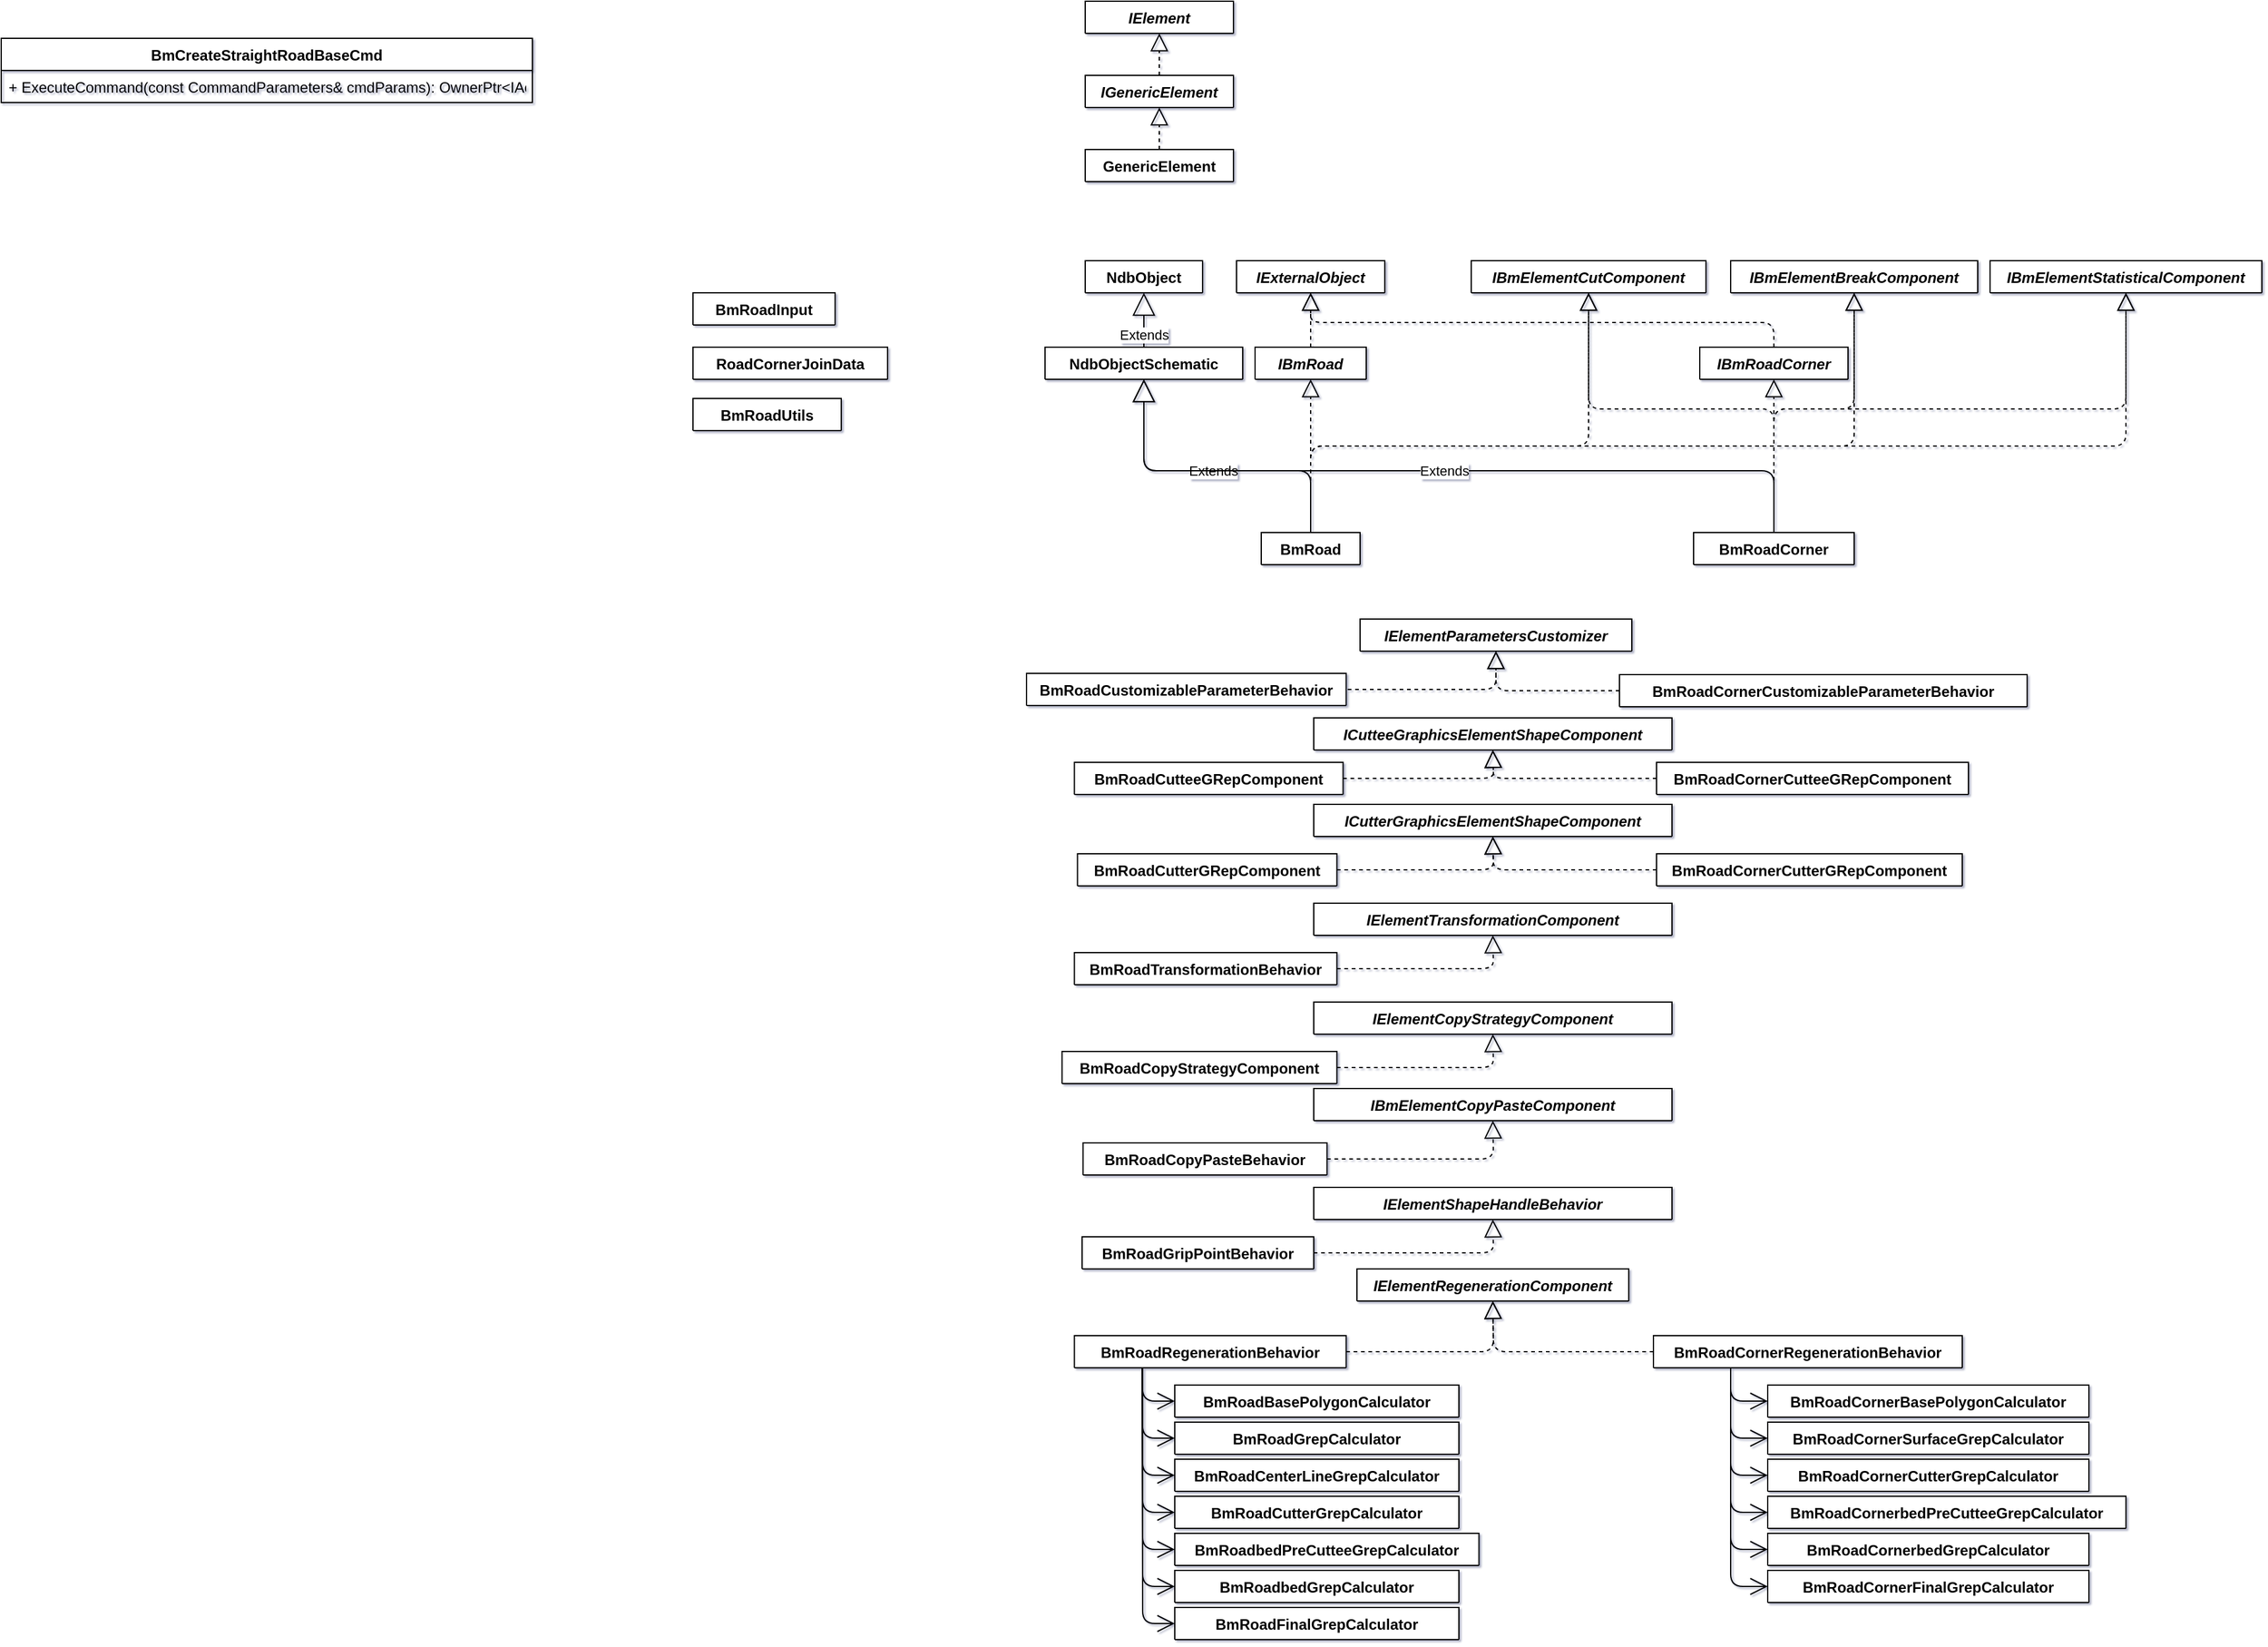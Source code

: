 <mxfile version="14.9.9" type="github" pages="2">
  <diagram id="C5RBs43oDa-KdzZeNtuy" name="Page-1">
    <mxGraphModel dx="1747" dy="1588" grid="1" gridSize="10" guides="1" tooltips="1" connect="1" arrows="0" fold="1" page="1" pageScale="1" pageWidth="827" pageHeight="1169" background="none" math="0" shadow="1">
      <root>
        <mxCell id="WIyWlLk6GJQsqaUBKTNV-0" />
        <mxCell id="WIyWlLk6GJQsqaUBKTNV-1" parent="WIyWlLk6GJQsqaUBKTNV-0" />
        <mxCell id="wGcR4Xtpk954xaqX42pS-20" value="BmCreateStraightRoadBaseCmd" style="swimlane;fontStyle=1;align=center;verticalAlign=top;childLayout=stackLayout;horizontal=1;startSize=26;horizontalStack=0;resizeParent=1;resizeParentMax=0;resizeLast=0;collapsible=1;marginBottom=0;shadow=0;sketch=0;" vertex="1" parent="WIyWlLk6GJQsqaUBKTNV-1">
          <mxGeometry x="-660" y="70" width="430" height="52" as="geometry" />
        </mxCell>
        <mxCell id="wGcR4Xtpk954xaqX42pS-23" value="+ ExecuteCommand(const CommandParameters&amp; cmdParams): OwnerPtr&lt;IAction&gt;" style="text;align=left;verticalAlign=top;spacingLeft=4;spacingRight=4;overflow=hidden;rotatable=0;points=[[0,0.5],[1,0.5]];portConstraint=eastwest;shadow=0;sketch=0;" vertex="1" parent="wGcR4Xtpk954xaqX42pS-20">
          <mxGeometry y="26" width="430" height="26" as="geometry" />
        </mxCell>
        <mxCell id="wGcR4Xtpk954xaqX42pS-29" value="BmRoad" style="swimlane;fontStyle=1;align=center;verticalAlign=top;childLayout=stackLayout;horizontal=1;startSize=26;horizontalStack=0;resizeParent=1;resizeParentMax=0;resizeLast=0;collapsible=1;marginBottom=0;shadow=0;sketch=0;" vertex="1" collapsed="1" parent="WIyWlLk6GJQsqaUBKTNV-1">
          <mxGeometry x="360" y="470" width="80" height="26" as="geometry">
            <mxRectangle x="360" y="470" width="320" height="556" as="alternateBounds" />
          </mxGeometry>
        </mxCell>
        <mxCell id="wGcR4Xtpk954xaqX42pS-30" value="- m_pOwnerElement: IElement*" style="text;strokeColor=none;fillColor=none;align=left;verticalAlign=top;spacingLeft=4;spacingRight=4;overflow=hidden;rotatable=0;points=[[0,0.5],[1,0.5]];portConstraint=eastwest;sketch=1;" vertex="1" parent="wGcR4Xtpk954xaqX42pS-29">
          <mxGeometry y="26" width="80" height="26" as="geometry" />
        </mxCell>
        <mxCell id="jKk1PB0wHjbOU2d1EmL2-29" value="- m_HostTopographyId: ElementId" style="text;strokeColor=none;fillColor=none;align=left;verticalAlign=top;spacingLeft=4;spacingRight=4;overflow=hidden;rotatable=0;points=[[0,0.5],[1,0.5]];portConstraint=eastwest;sketch=1;" vertex="1" parent="wGcR4Xtpk954xaqX42pS-29">
          <mxGeometry y="52" width="80" height="26" as="geometry" />
        </mxCell>
        <mxCell id="jKk1PB0wHjbOU2d1EmL2-43" value="- m_CornerIdAtStart: ElementId" style="text;strokeColor=none;fillColor=none;align=left;verticalAlign=top;spacingLeft=4;spacingRight=4;overflow=hidden;rotatable=0;points=[[0,0.5],[1,0.5]];portConstraint=eastwest;sketch=1;" vertex="1" parent="wGcR4Xtpk954xaqX42pS-29">
          <mxGeometry y="78" width="80" height="26" as="geometry" />
        </mxCell>
        <mxCell id="jKk1PB0wHjbOU2d1EmL2-44" value="- m_CornerIdAtEnd: ElementId" style="text;strokeColor=none;fillColor=none;align=left;verticalAlign=top;spacingLeft=4;spacingRight=4;overflow=hidden;rotatable=0;points=[[0,0.5],[1,0.5]];portConstraint=eastwest;sketch=1;" vertex="1" parent="wGcR4Xtpk954xaqX42pS-29">
          <mxGeometry y="104" width="80" height="26" as="geometry" />
        </mxCell>
        <mxCell id="jKk1PB0wHjbOU2d1EmL2-45" value="- m_CornerIdsAtMiddle: ElementId" style="text;strokeColor=none;fillColor=none;align=left;verticalAlign=top;spacingLeft=4;spacingRight=4;overflow=hidden;rotatable=0;points=[[0,0.5],[1,0.5]];portConstraint=eastwest;sketch=1;" vertex="1" parent="wGcR4Xtpk954xaqX42pS-29">
          <mxGeometry y="130" width="80" height="26" as="geometry" />
        </mxCell>
        <mxCell id="jKk1PB0wHjbOU2d1EmL2-30" value="- m_Thickness: double" style="text;strokeColor=none;fillColor=none;align=left;verticalAlign=top;spacingLeft=4;spacingRight=4;overflow=hidden;rotatable=0;points=[[0,0.5],[1,0.5]];portConstraint=eastwest;sketch=1;" vertex="1" parent="wGcR4Xtpk954xaqX42pS-29">
          <mxGeometry y="156" width="80" height="26" as="geometry" />
        </mxCell>
        <mxCell id="jKk1PB0wHjbOU2d1EmL2-31" value="- m_IsShowCenterline: bool" style="text;strokeColor=none;fillColor=none;align=left;verticalAlign=top;spacingLeft=4;spacingRight=4;overflow=hidden;rotatable=0;points=[[0,0.5],[1,0.5]];portConstraint=eastwest;sketch=1;" vertex="1" parent="wGcR4Xtpk954xaqX42pS-29">
          <mxGeometry y="182" width="80" height="26" as="geometry" />
        </mxCell>
        <mxCell id="jKk1PB0wHjbOU2d1EmL2-32" value="- m_RoadCategoryUid: UniIdentity" style="text;strokeColor=none;fillColor=none;align=left;verticalAlign=top;spacingLeft=4;spacingRight=4;overflow=hidden;rotatable=0;points=[[0,0.5],[1,0.5]];portConstraint=eastwest;sketch=1;" vertex="1" parent="wGcR4Xtpk954xaqX42pS-29">
          <mxGeometry y="208" width="80" height="26" as="geometry" />
        </mxCell>
        <mxCell id="jKk1PB0wHjbOU2d1EmL2-34" value="- m_CenterlineCategoryUid: UniIdentity" style="text;strokeColor=none;fillColor=none;align=left;verticalAlign=top;spacingLeft=4;spacingRight=4;overflow=hidden;rotatable=0;points=[[0,0.5],[1,0.5]];portConstraint=eastwest;sketch=1;" vertex="1" parent="wGcR4Xtpk954xaqX42pS-29">
          <mxGeometry y="234" width="80" height="26" as="geometry" />
        </mxCell>
        <mxCell id="jKk1PB0wHjbOU2d1EmL2-33" value="- m_RoadbedCategoryUid: UniIdentity" style="text;strokeColor=none;fillColor=none;align=left;verticalAlign=top;spacingLeft=4;spacingRight=4;overflow=hidden;rotatable=0;points=[[0,0.5],[1,0.5]];portConstraint=eastwest;sketch=1;" vertex="1" parent="wGcR4Xtpk954xaqX42pS-29">
          <mxGeometry y="260" width="80" height="26" as="geometry" />
        </mxCell>
        <mxCell id="jKk1PB0wHjbOU2d1EmL2-37" value="- m_RoadWidth: double" style="text;strokeColor=none;fillColor=none;align=left;verticalAlign=top;spacingLeft=4;spacingRight=4;overflow=hidden;rotatable=0;points=[[0,0.5],[1,0.5]];portConstraint=eastwest;sketch=1;" vertex="1" parent="wGcR4Xtpk954xaqX42pS-29">
          <mxGeometry y="286" width="80" height="26" as="geometry" />
        </mxCell>
        <mxCell id="jKk1PB0wHjbOU2d1EmL2-38" value="- m_BasePolygon: OwnerPtr&lt;IPolygon&gt;" style="text;strokeColor=none;fillColor=none;align=left;verticalAlign=top;spacingLeft=4;spacingRight=4;overflow=hidden;rotatable=0;points=[[0,0.5],[1,0.5]];portConstraint=eastwest;sketch=1;" vertex="1" parent="wGcR4Xtpk954xaqX42pS-29">
          <mxGeometry y="312" width="80" height="26" as="geometry" />
        </mxCell>
        <mxCell id="jKk1PB0wHjbOU2d1EmL2-39" value="- m_RoadGrep: OwnerPtr&lt;IGraphicsElementShape&gt;" style="text;strokeColor=none;fillColor=none;align=left;verticalAlign=top;spacingLeft=4;spacingRight=4;overflow=hidden;rotatable=0;points=[[0,0.5],[1,0.5]];portConstraint=eastwest;sketch=1;" vertex="1" parent="wGcR4Xtpk954xaqX42pS-29">
          <mxGeometry y="338" width="80" height="26" as="geometry" />
        </mxCell>
        <mxCell id="jKk1PB0wHjbOU2d1EmL2-36" value="- m_CenterLineGrep: OwnerPtr&lt;IGraphicsElementShape&gt;" style="text;strokeColor=none;fillColor=none;align=left;verticalAlign=top;spacingLeft=4;spacingRight=4;overflow=hidden;rotatable=0;points=[[0,0.5],[1,0.5]];portConstraint=eastwest;sketch=1;" vertex="1" parent="wGcR4Xtpk954xaqX42pS-29">
          <mxGeometry y="364" width="80" height="26" as="geometry" />
        </mxCell>
        <mxCell id="jKk1PB0wHjbOU2d1EmL2-42" value="- m_CutterGrep: OwnerPtr&lt;IGraphicsElementShape&gt;" style="text;strokeColor=none;fillColor=none;align=left;verticalAlign=top;spacingLeft=4;spacingRight=4;overflow=hidden;rotatable=0;points=[[0,0.5],[1,0.5]];portConstraint=eastwest;sketch=1;" vertex="1" parent="wGcR4Xtpk954xaqX42pS-29">
          <mxGeometry y="390" width="80" height="26" as="geometry" />
        </mxCell>
        <mxCell id="jKk1PB0wHjbOU2d1EmL2-41" value="- m_RoadbedPreCutteeGrep: OwnerPtr&lt;IGraphicsElementShape&gt;" style="text;strokeColor=none;fillColor=none;align=left;verticalAlign=top;spacingLeft=4;spacingRight=4;overflow=hidden;rotatable=0;points=[[0,0.5],[1,0.5]];portConstraint=eastwest;sketch=1;" vertex="1" parent="wGcR4Xtpk954xaqX42pS-29">
          <mxGeometry y="416" width="80" height="26" as="geometry" />
        </mxCell>
        <mxCell id="jKk1PB0wHjbOU2d1EmL2-40" value="- m_RoadbedGrep: OwnerPtr&lt;IGraphicsElementShape&gt;" style="text;strokeColor=none;fillColor=none;align=left;verticalAlign=top;spacingLeft=4;spacingRight=4;overflow=hidden;rotatable=0;points=[[0,0.5],[1,0.5]];portConstraint=eastwest;sketch=1;" vertex="1" parent="wGcR4Xtpk954xaqX42pS-29">
          <mxGeometry y="442" width="80" height="26" as="geometry" />
        </mxCell>
        <mxCell id="jKk1PB0wHjbOU2d1EmL2-35" value="- m_JoinedGrep: OwnerPtr&lt;IGraphicsElementShape&gt;" style="text;strokeColor=none;fillColor=none;align=left;verticalAlign=top;spacingLeft=4;spacingRight=4;overflow=hidden;rotatable=0;points=[[0,0.5],[1,0.5]];portConstraint=eastwest;sketch=1;" vertex="1" parent="wGcR4Xtpk954xaqX42pS-29">
          <mxGeometry y="468" width="80" height="26" as="geometry" />
        </mxCell>
        <mxCell id="wGcR4Xtpk954xaqX42pS-31" value="" style="line;strokeWidth=1;fillColor=none;align=left;verticalAlign=middle;spacingTop=-1;spacingLeft=3;spacingRight=3;rotatable=0;labelPosition=right;points=[];portConstraint=eastwest;sketch=1;" vertex="1" parent="wGcR4Xtpk954xaqX42pS-29">
          <mxGeometry y="494" width="80" height="8" as="geometry" />
        </mxCell>
        <mxCell id="wGcR4Xtpk954xaqX42pS-32" value="+ CreateTempRoad(const BmRoadInput&amp; input): BmRoad*" style="text;strokeColor=none;fillColor=none;align=left;verticalAlign=top;spacingLeft=4;spacingRight=4;overflow=hidden;rotatable=0;points=[[0,0.5],[1,0.5]];portConstraint=eastwest;sketch=1;fontStyle=4" vertex="1" parent="wGcR4Xtpk954xaqX42pS-29">
          <mxGeometry y="502" width="80" height="28" as="geometry" />
        </mxCell>
        <mxCell id="LjrSg84MtGzsD2wyEDSA-0" value="+ Create(const BmRoadInput&amp; input): BmRoad*" style="text;strokeColor=none;fillColor=none;align=left;verticalAlign=top;spacingLeft=4;spacingRight=4;overflow=hidden;rotatable=0;points=[[0,0.5],[1,0.5]];portConstraint=eastwest;sketch=1;fontStyle=4" vertex="1" parent="wGcR4Xtpk954xaqX42pS-29">
          <mxGeometry y="530" width="80" height="26" as="geometry" />
        </mxCell>
        <mxCell id="jKk1PB0wHjbOU2d1EmL2-0" value="IBmRoad" style="swimlane;fontStyle=3;align=center;verticalAlign=top;childLayout=stackLayout;horizontal=1;startSize=26;horizontalStack=0;resizeParent=1;resizeParentMax=0;resizeLast=0;collapsible=1;marginBottom=0;shadow=0;sketch=0;" vertex="1" collapsed="1" parent="WIyWlLk6GJQsqaUBKTNV-1">
          <mxGeometry x="355" y="320" width="90" height="26" as="geometry">
            <mxRectangle x="355" y="320" width="270" height="90" as="alternateBounds" />
          </mxGeometry>
        </mxCell>
        <mxCell id="jKk1PB0wHjbOU2d1EmL2-2" value="" style="line;strokeWidth=1;fillColor=none;align=left;verticalAlign=middle;spacingTop=-1;spacingLeft=3;spacingRight=3;rotatable=0;labelPosition=right;points=[];portConstraint=eastwest;sketch=1;" vertex="1" parent="jKk1PB0wHjbOU2d1EmL2-0">
          <mxGeometry y="26" width="90" height="8" as="geometry" />
        </mxCell>
        <mxCell id="jKk1PB0wHjbOU2d1EmL2-3" value="+ Create(const BmRoadInput&amp; input): BmRoad*" style="text;strokeColor=none;fillColor=none;align=left;verticalAlign=top;spacingLeft=4;spacingRight=4;overflow=hidden;rotatable=0;points=[[0,0.5],[1,0.5]];portConstraint=eastwest;fontStyle=4;sketch=1;" vertex="1" parent="jKk1PB0wHjbOU2d1EmL2-0">
          <mxGeometry y="34" width="90" height="26" as="geometry" />
        </mxCell>
        <mxCell id="jKk1PB0wHjbOU2d1EmL2-9" value="+ GetImplementationUid(): UniIdentity" style="text;strokeColor=none;fillColor=none;align=left;verticalAlign=top;spacingLeft=4;spacingRight=4;overflow=hidden;rotatable=0;points=[[0,0.5],[1,0.5]];portConstraint=eastwest;fontStyle=4;sketch=1;" vertex="1" parent="jKk1PB0wHjbOU2d1EmL2-0">
          <mxGeometry y="60" width="90" height="30" as="geometry" />
        </mxCell>
        <mxCell id="jKk1PB0wHjbOU2d1EmL2-4" value="" style="endArrow=block;dashed=1;endFill=0;endSize=12;html=1;exitX=0.5;exitY=0;exitDx=0;exitDy=0;entryX=0.5;entryY=1;entryDx=0;entryDy=0;shadow=0;sketch=0;" edge="1" parent="WIyWlLk6GJQsqaUBKTNV-1" source="wGcR4Xtpk954xaqX42pS-29" target="jKk1PB0wHjbOU2d1EmL2-0">
          <mxGeometry width="160" relative="1" as="geometry">
            <mxPoint x="120" y="480" as="sourcePoint" />
            <mxPoint x="390" y="420" as="targetPoint" />
          </mxGeometry>
        </mxCell>
        <mxCell id="jKk1PB0wHjbOU2d1EmL2-5" value="IExternalObject" style="swimlane;fontStyle=3;align=center;verticalAlign=top;childLayout=stackLayout;horizontal=1;startSize=26;horizontalStack=0;resizeParent=1;resizeParentMax=0;resizeLast=0;collapsible=1;marginBottom=0;shadow=0;sketch=0;" vertex="1" collapsed="1" parent="WIyWlLk6GJQsqaUBKTNV-1">
          <mxGeometry x="340" y="250" width="120" height="26" as="geometry">
            <mxRectangle x="340" y="250" width="120" height="34" as="alternateBounds" />
          </mxGeometry>
        </mxCell>
        <mxCell id="jKk1PB0wHjbOU2d1EmL2-7" value="" style="line;strokeWidth=1;fillColor=none;align=left;verticalAlign=middle;spacingTop=-1;spacingLeft=3;spacingRight=3;rotatable=0;labelPosition=right;points=[];portConstraint=eastwest;sketch=1;" vertex="1" parent="jKk1PB0wHjbOU2d1EmL2-5">
          <mxGeometry y="26" width="120" height="8" as="geometry" />
        </mxCell>
        <mxCell id="jKk1PB0wHjbOU2d1EmL2-10" value="" style="endArrow=block;dashed=1;endFill=0;endSize=12;html=1;entryX=0.5;entryY=1;entryDx=0;entryDy=0;exitX=0.5;exitY=0;exitDx=0;exitDy=0;shadow=0;sketch=0;" edge="1" parent="WIyWlLk6GJQsqaUBKTNV-1" source="jKk1PB0wHjbOU2d1EmL2-0" target="jKk1PB0wHjbOU2d1EmL2-5">
          <mxGeometry width="160" relative="1" as="geometry">
            <mxPoint x="140" y="350" as="sourcePoint" />
            <mxPoint x="300" y="350" as="targetPoint" />
          </mxGeometry>
        </mxCell>
        <mxCell id="jKk1PB0wHjbOU2d1EmL2-12" value="NdbObjectSchematic" style="swimlane;fontStyle=1;align=center;verticalAlign=top;childLayout=stackLayout;horizontal=1;startSize=26;horizontalStack=0;resizeParent=1;resizeParentMax=0;resizeLast=0;collapsible=1;marginBottom=0;shadow=0;sketch=0;" vertex="1" collapsed="1" parent="WIyWlLk6GJQsqaUBKTNV-1">
          <mxGeometry x="185" y="320" width="160" height="26" as="geometry">
            <mxRectangle x="340" y="300" width="340" height="34" as="alternateBounds" />
          </mxGeometry>
        </mxCell>
        <mxCell id="jKk1PB0wHjbOU2d1EmL2-13" value="" style="line;strokeWidth=1;fillColor=none;align=left;verticalAlign=middle;spacingTop=-1;spacingLeft=3;spacingRight=3;rotatable=0;labelPosition=right;points=[];portConstraint=eastwest;sketch=1;" vertex="1" parent="jKk1PB0wHjbOU2d1EmL2-12">
          <mxGeometry y="26" width="160" height="8" as="geometry" />
        </mxCell>
        <mxCell id="jKk1PB0wHjbOU2d1EmL2-14" value="Extends" style="endArrow=block;endSize=16;endFill=0;html=1;entryX=0.5;entryY=1;entryDx=0;entryDy=0;exitX=0.5;exitY=0;exitDx=0;exitDy=0;shadow=0;sketch=0;" edge="1" parent="WIyWlLk6GJQsqaUBKTNV-1" source="wGcR4Xtpk954xaqX42pS-29" target="jKk1PB0wHjbOU2d1EmL2-12">
          <mxGeometry width="160" relative="1" as="geometry">
            <mxPoint x="360" y="413" as="sourcePoint" />
            <mxPoint x="290" y="480" as="targetPoint" />
            <Array as="points">
              <mxPoint x="400" y="420" />
              <mxPoint x="265" y="420" />
            </Array>
          </mxGeometry>
        </mxCell>
        <mxCell id="jKk1PB0wHjbOU2d1EmL2-15" value="NdbObject" style="swimlane;fontStyle=1;align=center;verticalAlign=top;childLayout=stackLayout;horizontal=1;startSize=26;horizontalStack=0;resizeParent=1;resizeParentMax=0;resizeLast=0;collapsible=1;marginBottom=0;shadow=0;sketch=0;" vertex="1" collapsed="1" parent="WIyWlLk6GJQsqaUBKTNV-1">
          <mxGeometry x="217.5" y="250" width="95" height="26" as="geometry">
            <mxRectangle x="217.5" y="250" width="172.5" height="34" as="alternateBounds" />
          </mxGeometry>
        </mxCell>
        <mxCell id="jKk1PB0wHjbOU2d1EmL2-16" value="" style="line;strokeWidth=1;fillColor=none;align=left;verticalAlign=middle;spacingTop=-1;spacingLeft=3;spacingRight=3;rotatable=0;labelPosition=right;points=[];portConstraint=eastwest;sketch=1;" vertex="1" parent="jKk1PB0wHjbOU2d1EmL2-15">
          <mxGeometry y="26" width="95" height="8" as="geometry" />
        </mxCell>
        <mxCell id="jKk1PB0wHjbOU2d1EmL2-17" value="Extends" style="endArrow=block;endSize=16;endFill=0;html=1;entryX=0.5;entryY=1;entryDx=0;entryDy=0;exitX=0.5;exitY=0;exitDx=0;exitDy=0;shadow=0;sketch=0;" edge="1" parent="WIyWlLk6GJQsqaUBKTNV-1" source="jKk1PB0wHjbOU2d1EmL2-12" target="jKk1PB0wHjbOU2d1EmL2-15">
          <mxGeometry x="-0.545" width="160" relative="1" as="geometry">
            <mxPoint x="90" y="430" as="sourcePoint" />
            <mxPoint x="250" y="430" as="targetPoint" />
            <mxPoint as="offset" />
          </mxGeometry>
        </mxCell>
        <mxCell id="jKk1PB0wHjbOU2d1EmL2-20" value="IBmElementCutComponent" style="swimlane;fontStyle=3;align=center;verticalAlign=top;childLayout=stackLayout;horizontal=1;startSize=26;horizontalStack=0;resizeParent=1;resizeParentMax=0;resizeLast=0;collapsible=1;marginBottom=0;shadow=0;sketch=0;" vertex="1" collapsed="1" parent="WIyWlLk6GJQsqaUBKTNV-1">
          <mxGeometry x="530" y="250" width="190" height="26" as="geometry">
            <mxRectangle x="470" y="250" width="190" height="34" as="alternateBounds" />
          </mxGeometry>
        </mxCell>
        <mxCell id="jKk1PB0wHjbOU2d1EmL2-21" value="" style="line;strokeWidth=1;fillColor=none;align=left;verticalAlign=middle;spacingTop=-1;spacingLeft=3;spacingRight=3;rotatable=0;labelPosition=right;points=[];portConstraint=eastwest;sketch=1;" vertex="1" parent="jKk1PB0wHjbOU2d1EmL2-20">
          <mxGeometry y="26" width="190" height="8" as="geometry" />
        </mxCell>
        <mxCell id="jKk1PB0wHjbOU2d1EmL2-22" value="IBmElementStatisticalComponent" style="swimlane;fontStyle=3;align=center;verticalAlign=top;childLayout=stackLayout;horizontal=1;startSize=26;horizontalStack=0;resizeParent=1;resizeParentMax=0;resizeLast=0;collapsible=1;marginBottom=0;shadow=0;sketch=0;" vertex="1" collapsed="1" parent="WIyWlLk6GJQsqaUBKTNV-1">
          <mxGeometry x="950" y="250" width="220" height="26" as="geometry">
            <mxRectangle x="340" y="250" width="340" height="34" as="alternateBounds" />
          </mxGeometry>
        </mxCell>
        <mxCell id="jKk1PB0wHjbOU2d1EmL2-23" value="" style="line;strokeWidth=1;fillColor=none;align=left;verticalAlign=middle;spacingTop=-1;spacingLeft=3;spacingRight=3;rotatable=0;labelPosition=right;points=[];portConstraint=eastwest;sketch=1;" vertex="1" parent="jKk1PB0wHjbOU2d1EmL2-22">
          <mxGeometry y="26" width="220" height="8" as="geometry" />
        </mxCell>
        <mxCell id="jKk1PB0wHjbOU2d1EmL2-24" value="IBmElementBreakComponent" style="swimlane;fontStyle=3;align=center;verticalAlign=top;childLayout=stackLayout;horizontal=1;startSize=26;horizontalStack=0;resizeParent=1;resizeParentMax=0;resizeLast=0;collapsible=1;marginBottom=0;shadow=0;sketch=0;" vertex="1" collapsed="1" parent="WIyWlLk6GJQsqaUBKTNV-1">
          <mxGeometry x="740" y="250" width="200" height="26" as="geometry">
            <mxRectangle x="340" y="250" width="340" height="34" as="alternateBounds" />
          </mxGeometry>
        </mxCell>
        <mxCell id="jKk1PB0wHjbOU2d1EmL2-25" value="" style="line;strokeWidth=1;fillColor=none;align=left;verticalAlign=middle;spacingTop=-1;spacingLeft=3;spacingRight=3;rotatable=0;labelPosition=right;points=[];portConstraint=eastwest;sketch=1;" vertex="1" parent="jKk1PB0wHjbOU2d1EmL2-24">
          <mxGeometry y="26" width="200" height="8" as="geometry" />
        </mxCell>
        <mxCell id="jKk1PB0wHjbOU2d1EmL2-26" value="" style="endArrow=block;dashed=1;endFill=0;endSize=12;html=1;entryX=0.5;entryY=1;entryDx=0;entryDy=0;exitX=0.5;exitY=0;exitDx=0;exitDy=0;shadow=0;sketch=0;" edge="1" parent="WIyWlLk6GJQsqaUBKTNV-1" source="wGcR4Xtpk954xaqX42pS-29" target="jKk1PB0wHjbOU2d1EmL2-20">
          <mxGeometry width="160" relative="1" as="geometry">
            <mxPoint x="520" y="380" as="sourcePoint" />
            <mxPoint x="680" y="380" as="targetPoint" />
            <Array as="points">
              <mxPoint x="400" y="400" />
              <mxPoint x="625" y="400" />
            </Array>
          </mxGeometry>
        </mxCell>
        <mxCell id="jKk1PB0wHjbOU2d1EmL2-27" value="" style="endArrow=block;dashed=1;endFill=0;endSize=12;html=1;entryX=0.5;entryY=1;entryDx=0;entryDy=0;exitX=0.5;exitY=0;exitDx=0;exitDy=0;shadow=0;sketch=0;" edge="1" parent="WIyWlLk6GJQsqaUBKTNV-1" source="wGcR4Xtpk954xaqX42pS-29" target="jKk1PB0wHjbOU2d1EmL2-24">
          <mxGeometry width="160" relative="1" as="geometry">
            <mxPoint x="413.5" y="420" as="sourcePoint" />
            <mxPoint x="578.5" y="276.0" as="targetPoint" />
            <Array as="points">
              <mxPoint x="400" y="400" />
              <mxPoint x="840" y="400" />
            </Array>
          </mxGeometry>
        </mxCell>
        <mxCell id="jKk1PB0wHjbOU2d1EmL2-28" value="" style="endArrow=block;dashed=1;endFill=0;endSize=12;html=1;entryX=0.5;entryY=1;entryDx=0;entryDy=0;exitX=0.5;exitY=0;exitDx=0;exitDy=0;shadow=0;sketch=0;" edge="1" parent="WIyWlLk6GJQsqaUBKTNV-1" source="wGcR4Xtpk954xaqX42pS-29" target="jKk1PB0wHjbOU2d1EmL2-22">
          <mxGeometry width="160" relative="1" as="geometry">
            <mxPoint x="820" y="400" as="sourcePoint" />
            <mxPoint x="980" y="400" as="targetPoint" />
            <Array as="points">
              <mxPoint x="400" y="400" />
              <mxPoint x="1060" y="400" />
            </Array>
          </mxGeometry>
        </mxCell>
        <mxCell id="jKk1PB0wHjbOU2d1EmL2-46" value="IGenericElement" style="swimlane;fontStyle=3;align=center;verticalAlign=top;childLayout=stackLayout;horizontal=1;startSize=26;horizontalStack=0;resizeParent=1;resizeParentMax=0;resizeLast=0;collapsible=1;marginBottom=0;shadow=0;sketch=0;" vertex="1" collapsed="1" parent="WIyWlLk6GJQsqaUBKTNV-1">
          <mxGeometry x="217.5" y="100" width="120" height="26" as="geometry">
            <mxRectangle x="340" y="250" width="120" height="34" as="alternateBounds" />
          </mxGeometry>
        </mxCell>
        <mxCell id="jKk1PB0wHjbOU2d1EmL2-47" value="" style="line;strokeWidth=1;fillColor=none;align=left;verticalAlign=middle;spacingTop=-1;spacingLeft=3;spacingRight=3;rotatable=0;labelPosition=right;points=[];portConstraint=eastwest;sketch=1;" vertex="1" parent="jKk1PB0wHjbOU2d1EmL2-46">
          <mxGeometry y="26" width="120" height="8" as="geometry" />
        </mxCell>
        <mxCell id="jKk1PB0wHjbOU2d1EmL2-48" value="IElement" style="swimlane;fontStyle=3;align=center;verticalAlign=top;childLayout=stackLayout;horizontal=1;startSize=26;horizontalStack=0;resizeParent=1;resizeParentMax=0;resizeLast=0;collapsible=1;marginBottom=0;shadow=0;sketch=0;" vertex="1" collapsed="1" parent="WIyWlLk6GJQsqaUBKTNV-1">
          <mxGeometry x="217.5" y="40" width="120" height="26" as="geometry">
            <mxRectangle x="340" y="250" width="120" height="34" as="alternateBounds" />
          </mxGeometry>
        </mxCell>
        <mxCell id="jKk1PB0wHjbOU2d1EmL2-49" value="" style="line;strokeWidth=1;fillColor=none;align=left;verticalAlign=middle;spacingTop=-1;spacingLeft=3;spacingRight=3;rotatable=0;labelPosition=right;points=[];portConstraint=eastwest;sketch=1;" vertex="1" parent="jKk1PB0wHjbOU2d1EmL2-48">
          <mxGeometry y="26" width="120" height="8" as="geometry" />
        </mxCell>
        <mxCell id="jKk1PB0wHjbOU2d1EmL2-50" value="" style="endArrow=block;dashed=1;endFill=0;endSize=12;html=1;entryX=0.5;entryY=1;entryDx=0;entryDy=0;exitX=0.5;exitY=0;exitDx=0;exitDy=0;shadow=0;sketch=0;" edge="1" parent="WIyWlLk6GJQsqaUBKTNV-1" source="jKk1PB0wHjbOU2d1EmL2-46" target="jKk1PB0wHjbOU2d1EmL2-48">
          <mxGeometry width="160" relative="1" as="geometry">
            <mxPoint x="367.5" y="80" as="sourcePoint" />
            <mxPoint x="527.5" y="80" as="targetPoint" />
          </mxGeometry>
        </mxCell>
        <mxCell id="jKk1PB0wHjbOU2d1EmL2-51" value="GenericElement" style="swimlane;fontStyle=1;align=center;verticalAlign=top;childLayout=stackLayout;horizontal=1;startSize=26;horizontalStack=0;resizeParent=1;resizeParentMax=0;resizeLast=0;collapsible=1;marginBottom=0;shadow=0;sketch=0;" vertex="1" collapsed="1" parent="WIyWlLk6GJQsqaUBKTNV-1">
          <mxGeometry x="217.5" y="160" width="120" height="26" as="geometry">
            <mxRectangle x="340" y="250" width="120" height="34" as="alternateBounds" />
          </mxGeometry>
        </mxCell>
        <mxCell id="jKk1PB0wHjbOU2d1EmL2-52" value="" style="line;strokeWidth=1;fillColor=none;align=left;verticalAlign=middle;spacingTop=-1;spacingLeft=3;spacingRight=3;rotatable=0;labelPosition=right;points=[];portConstraint=eastwest;sketch=1;" vertex="1" parent="jKk1PB0wHjbOU2d1EmL2-51">
          <mxGeometry y="26" width="120" height="8" as="geometry" />
        </mxCell>
        <mxCell id="jKk1PB0wHjbOU2d1EmL2-53" value="" style="endArrow=block;dashed=1;endFill=0;endSize=12;html=1;exitX=0.5;exitY=0;exitDx=0;exitDy=0;entryX=0.5;entryY=1;entryDx=0;entryDy=0;shadow=0;sketch=0;" edge="1" parent="WIyWlLk6GJQsqaUBKTNV-1" source="jKk1PB0wHjbOU2d1EmL2-51" target="jKk1PB0wHjbOU2d1EmL2-46">
          <mxGeometry width="160" relative="1" as="geometry">
            <mxPoint x="337.5" y="140" as="sourcePoint" />
            <mxPoint x="497.5" y="140" as="targetPoint" />
          </mxGeometry>
        </mxCell>
        <mxCell id="LjrSg84MtGzsD2wyEDSA-1" value="BmRoadInput" style="swimlane;fontStyle=1;align=center;verticalAlign=top;childLayout=stackLayout;horizontal=1;startSize=26;horizontalStack=0;resizeParent=1;resizeParentMax=0;resizeLast=0;collapsible=1;marginBottom=0;shadow=0;sketch=0;" vertex="1" collapsed="1" parent="WIyWlLk6GJQsqaUBKTNV-1">
          <mxGeometry x="-100" y="276" width="115" height="26" as="geometry">
            <mxRectangle x="740" y="460" width="240" height="200" as="alternateBounds" />
          </mxGeometry>
        </mxCell>
        <mxCell id="LjrSg84MtGzsD2wyEDSA-5" value="+&amp;nbsp;&lt;span&gt;IDocument* Doc&lt;/span&gt;&lt;br&gt;&lt;div&gt;+ ElementId TypeId&lt;/div&gt;&lt;div&gt;&lt;span&gt;+ ElementId HostTopographyId&lt;/span&gt;&lt;/div&gt;&lt;div&gt;&lt;span&gt;+ ElementId AssociatedPlaneId&lt;/span&gt;&lt;/div&gt;&lt;div&gt;&lt;span&gt;+ double StartOffset&lt;/span&gt;&lt;/div&gt;&lt;div&gt;&lt;span&gt;+ double EndOffset&lt;/span&gt;&lt;/div&gt;&lt;div&gt;&lt;span&gt;+&lt;/span&gt;&lt;span&gt;&amp;nbsp;std::vector&amp;lt;Vector3d&amp;gt; PositionPoints&lt;/span&gt;&lt;/div&gt;&lt;div&gt;&lt;span&gt;+ double TurningRadius&lt;/span&gt;&lt;/div&gt;&lt;div&gt;&lt;span&gt;+ bool IsShowCenterLine&lt;/span&gt;&lt;/div&gt;&lt;div&gt;&lt;span&gt;+ double RoadThickness&lt;/span&gt;&lt;/div&gt;&lt;div&gt;&lt;span&gt;+ double RoadWidth&lt;/span&gt;&lt;/div&gt;&lt;div&gt;&lt;span&gt;+ UniIdentity RoadMaterialUid&lt;/span&gt;&lt;/div&gt;" style="text;strokeColor=none;fillColor=none;align=left;verticalAlign=top;spacingLeft=4;spacingRight=4;overflow=hidden;rotatable=0;points=[[0,0.5],[1,0.5]];portConstraint=eastwest;startSize=26;opacity=90;html=1;sketch=1;" vertex="1" parent="LjrSg84MtGzsD2wyEDSA-1">
          <mxGeometry y="26" width="115" height="174" as="geometry" />
        </mxCell>
        <mxCell id="LjrSg84MtGzsD2wyEDSA-3" value="RoadCornerJoinData" style="swimlane;fontStyle=1;align=center;verticalAlign=top;childLayout=stackLayout;horizontal=1;startSize=26;horizontalStack=0;resizeParent=1;resizeParentMax=0;resizeLast=0;collapsible=1;marginBottom=0;shadow=0;sketch=0;" vertex="1" collapsed="1" parent="WIyWlLk6GJQsqaUBKTNV-1">
          <mxGeometry x="-100" y="320" width="157.5" height="26" as="geometry">
            <mxRectangle x="760" y="690" width="180" height="140" as="alternateBounds" />
          </mxGeometry>
        </mxCell>
        <mxCell id="LjrSg84MtGzsD2wyEDSA-6" value="&lt;div&gt;+ ElementId AttachingElementId&lt;/div&gt;&lt;div&gt;+ JoinPosition&amp;nbsp; &amp;nbsp;AttachingPosition&lt;/div&gt;&lt;div&gt;+ ElementId AttachedElementId&lt;/div&gt;&lt;div&gt;+ JoinPosition&amp;nbsp; &amp;nbsp;AttachedPosition&lt;/div&gt;&lt;div&gt;+ double TurningRadius&lt;/div&gt;&lt;div&gt;+ double Thickness&lt;/div&gt;&lt;div&gt;+ UniIdentity RoadCategoryUid&lt;/div&gt;" style="text;strokeColor=none;fillColor=none;align=left;verticalAlign=top;spacingLeft=4;spacingRight=4;overflow=hidden;rotatable=0;points=[[0,0.5],[1,0.5]];portConstraint=eastwest;startSize=26;opacity=90;html=1;sketch=1;" vertex="1" parent="LjrSg84MtGzsD2wyEDSA-3">
          <mxGeometry y="26" width="157.5" height="114" as="geometry" />
        </mxCell>
        <mxCell id="LjrSg84MtGzsD2wyEDSA-7" value="BmRoadUtils" style="swimlane;fontStyle=1;align=center;verticalAlign=top;childLayout=stackLayout;horizontal=1;startSize=26;horizontalStack=0;resizeParent=1;resizeParentMax=0;resizeLast=0;collapsible=1;marginBottom=0;shadow=0;sketch=0;" vertex="1" collapsed="1" parent="WIyWlLk6GJQsqaUBKTNV-1">
          <mxGeometry x="-100" y="361.5" width="120" height="26" as="geometry">
            <mxRectangle x="638.75" y="571.5" width="240" height="40" as="alternateBounds" />
          </mxGeometry>
        </mxCell>
        <mxCell id="LjrSg84MtGzsD2wyEDSA-9" value="BmRoadRegenerationBehavior" style="swimlane;fontStyle=1;align=center;verticalAlign=top;childLayout=stackLayout;horizontal=1;startSize=26;horizontalStack=0;resizeParent=1;resizeParentMax=0;resizeLast=0;collapsible=1;marginBottom=0;shadow=0;sketch=0;" vertex="1" collapsed="1" parent="WIyWlLk6GJQsqaUBKTNV-1">
          <mxGeometry x="208.75" y="1120" width="220" height="26" as="geometry">
            <mxRectangle x="860" y="530" width="360" height="52" as="alternateBounds" />
          </mxGeometry>
        </mxCell>
        <mxCell id="ptSxgdbk7tvU8R89g8bU-36" value="BmRoadRegenerationBehavior" style="swimlane;fontStyle=1;align=center;verticalAlign=top;childLayout=stackLayout;horizontal=1;startSize=26;horizontalStack=0;resizeParent=1;resizeParentMax=0;resizeLast=0;collapsible=1;marginBottom=0;shadow=0;sketch=0;" vertex="1" collapsed="1" parent="LjrSg84MtGzsD2wyEDSA-9">
          <mxGeometry y="26" width="220" height="26" as="geometry">
            <mxRectangle x="860" y="530" width="360" height="52" as="alternateBounds" />
          </mxGeometry>
        </mxCell>
        <mxCell id="ptSxgdbk7tvU8R89g8bU-37" value="+ void GetCalculators(ICalculatorCollection* calculators) const" style="text;strokeColor=none;fillColor=none;align=left;verticalAlign=top;spacingLeft=4;spacingRight=4;overflow=hidden;rotatable=0;points=[[0,0.5],[1,0.5]];portConstraint=eastwest;startSize=26;opacity=90;html=1;sketch=1;" vertex="1" parent="ptSxgdbk7tvU8R89g8bU-36">
          <mxGeometry y="26" width="220" height="26" as="geometry" />
        </mxCell>
        <mxCell id="LjrSg84MtGzsD2wyEDSA-15" value="+ void GetCalculators(ICalculatorCollection* calculators) const" style="text;strokeColor=none;fillColor=none;align=left;verticalAlign=top;spacingLeft=4;spacingRight=4;overflow=hidden;rotatable=0;points=[[0,0.5],[1,0.5]];portConstraint=eastwest;startSize=26;opacity=90;html=1;sketch=1;" vertex="1" parent="LjrSg84MtGzsD2wyEDSA-9">
          <mxGeometry y="52" width="220" height="26" as="geometry" />
        </mxCell>
        <mxCell id="LjrSg84MtGzsD2wyEDSA-10" value="IElementRegenerationComponent" style="swimlane;fontStyle=3;align=center;verticalAlign=top;childLayout=stackLayout;horizontal=1;startSize=26;horizontalStack=0;resizeParent=1;resizeParentMax=0;resizeLast=0;collapsible=1;marginBottom=0;shadow=0;sketch=0;" vertex="1" collapsed="1" parent="WIyWlLk6GJQsqaUBKTNV-1">
          <mxGeometry x="437.5" y="1066" width="220" height="26" as="geometry">
            <mxRectangle x="-73.75" y="1044.5" width="340" height="34" as="alternateBounds" />
          </mxGeometry>
        </mxCell>
        <mxCell id="LjrSg84MtGzsD2wyEDSA-11" value="" style="line;strokeWidth=1;fillColor=none;align=left;verticalAlign=middle;spacingTop=-1;spacingLeft=3;spacingRight=3;rotatable=0;labelPosition=right;points=[];portConstraint=eastwest;sketch=1;" vertex="1" parent="LjrSg84MtGzsD2wyEDSA-10">
          <mxGeometry y="26" width="220" height="8" as="geometry" />
        </mxCell>
        <mxCell id="LjrSg84MtGzsD2wyEDSA-14" value="" style="endArrow=block;dashed=1;endFill=0;endSize=12;html=1;shadow=0;sketch=0;entryX=0.5;entryY=1;entryDx=0;entryDy=0;exitX=1;exitY=0.5;exitDx=0;exitDy=0;" edge="1" parent="WIyWlLk6GJQsqaUBKTNV-1" source="LjrSg84MtGzsD2wyEDSA-9" target="LjrSg84MtGzsD2wyEDSA-10">
          <mxGeometry width="160" relative="1" as="geometry">
            <mxPoint x="430" y="1130" as="sourcePoint" />
            <mxPoint x="190" y="1135" as="targetPoint" />
            <Array as="points">
              <mxPoint x="548" y="1133" />
            </Array>
          </mxGeometry>
        </mxCell>
        <mxCell id="LjrSg84MtGzsD2wyEDSA-16" value="BmRoadBasePolygonCalculator" style="swimlane;fontStyle=1;align=center;verticalAlign=top;childLayout=stackLayout;horizontal=1;startSize=26;horizontalStack=0;resizeParent=1;resizeParentMax=0;resizeLast=0;collapsible=1;marginBottom=0;shadow=0;sketch=0;" vertex="1" collapsed="1" parent="WIyWlLk6GJQsqaUBKTNV-1">
          <mxGeometry x="290" y="1160" width="230" height="26" as="geometry">
            <mxRectangle x="638.75" y="571.5" width="240" height="40" as="alternateBounds" />
          </mxGeometry>
        </mxCell>
        <mxCell id="LjrSg84MtGzsD2wyEDSA-17" value="BmRoadGrepCalculator" style="swimlane;fontStyle=1;align=center;verticalAlign=top;childLayout=stackLayout;horizontal=1;startSize=26;horizontalStack=0;resizeParent=1;resizeParentMax=0;resizeLast=0;collapsible=1;marginBottom=0;shadow=0;sketch=0;" vertex="1" collapsed="1" parent="WIyWlLk6GJQsqaUBKTNV-1">
          <mxGeometry x="290" y="1190" width="230" height="26" as="geometry">
            <mxRectangle x="638.75" y="571.5" width="240" height="40" as="alternateBounds" />
          </mxGeometry>
        </mxCell>
        <mxCell id="LjrSg84MtGzsD2wyEDSA-18" value="BmRoadCenterLineGrepCalculator" style="swimlane;fontStyle=1;align=center;verticalAlign=top;childLayout=stackLayout;horizontal=1;startSize=26;horizontalStack=0;resizeParent=1;resizeParentMax=0;resizeLast=0;collapsible=1;marginBottom=0;shadow=0;sketch=0;" vertex="1" collapsed="1" parent="WIyWlLk6GJQsqaUBKTNV-1">
          <mxGeometry x="290" y="1220" width="230" height="26" as="geometry">
            <mxRectangle x="638.75" y="571.5" width="240" height="40" as="alternateBounds" />
          </mxGeometry>
        </mxCell>
        <mxCell id="LjrSg84MtGzsD2wyEDSA-19" value="BmRoadCenterLineGrepCalculator" style="swimlane;fontStyle=1;align=center;verticalAlign=top;childLayout=stackLayout;horizontal=1;startSize=26;horizontalStack=0;resizeParent=1;resizeParentMax=0;resizeLast=0;collapsible=1;marginBottom=0;sketch=1;" vertex="1" collapsed="1" parent="LjrSg84MtGzsD2wyEDSA-18">
          <mxGeometry y="26" width="230" height="26" as="geometry">
            <mxRectangle x="638.75" y="571.5" width="240" height="40" as="alternateBounds" />
          </mxGeometry>
        </mxCell>
        <mxCell id="LjrSg84MtGzsD2wyEDSA-20" value="BmRoadCutterGrepCalculator" style="swimlane;fontStyle=1;align=center;verticalAlign=top;childLayout=stackLayout;horizontal=1;startSize=26;horizontalStack=0;resizeParent=1;resizeParentMax=0;resizeLast=0;collapsible=1;marginBottom=0;shadow=0;sketch=0;" vertex="1" collapsed="1" parent="WIyWlLk6GJQsqaUBKTNV-1">
          <mxGeometry x="290" y="1250" width="230" height="26" as="geometry">
            <mxRectangle x="638.75" y="571.5" width="240" height="40" as="alternateBounds" />
          </mxGeometry>
        </mxCell>
        <mxCell id="LjrSg84MtGzsD2wyEDSA-21" value="BmRoadCenterLineGrepCalculator" style="swimlane;fontStyle=1;align=center;verticalAlign=top;childLayout=stackLayout;horizontal=1;startSize=26;horizontalStack=0;resizeParent=1;resizeParentMax=0;resizeLast=0;collapsible=1;marginBottom=0;sketch=1;" vertex="1" collapsed="1" parent="LjrSg84MtGzsD2wyEDSA-20">
          <mxGeometry y="26" width="230" height="26" as="geometry">
            <mxRectangle x="638.75" y="571.5" width="240" height="40" as="alternateBounds" />
          </mxGeometry>
        </mxCell>
        <mxCell id="LjrSg84MtGzsD2wyEDSA-22" value="BmRoadbedPreCutteeGrepCalculator" style="swimlane;fontStyle=1;align=center;verticalAlign=top;childLayout=stackLayout;horizontal=1;startSize=26;horizontalStack=0;resizeParent=1;resizeParentMax=0;resizeLast=0;collapsible=1;marginBottom=0;shadow=0;sketch=0;" vertex="1" collapsed="1" parent="WIyWlLk6GJQsqaUBKTNV-1">
          <mxGeometry x="290" y="1280" width="246.25" height="26" as="geometry">
            <mxRectangle x="638.75" y="571.5" width="240" height="40" as="alternateBounds" />
          </mxGeometry>
        </mxCell>
        <mxCell id="LjrSg84MtGzsD2wyEDSA-23" value="BmRoadCenterLineGrepCalculator" style="swimlane;fontStyle=1;align=center;verticalAlign=top;childLayout=stackLayout;horizontal=1;startSize=26;horizontalStack=0;resizeParent=1;resizeParentMax=0;resizeLast=0;collapsible=1;marginBottom=0;sketch=1;" vertex="1" collapsed="1" parent="LjrSg84MtGzsD2wyEDSA-22">
          <mxGeometry y="26" width="246.25" height="26" as="geometry">
            <mxRectangle x="638.75" y="571.5" width="240" height="40" as="alternateBounds" />
          </mxGeometry>
        </mxCell>
        <mxCell id="LjrSg84MtGzsD2wyEDSA-24" value="BmRoadbedGrepCalculator" style="swimlane;fontStyle=1;align=center;verticalAlign=top;childLayout=stackLayout;horizontal=1;startSize=26;horizontalStack=0;resizeParent=1;resizeParentMax=0;resizeLast=0;collapsible=1;marginBottom=0;shadow=0;sketch=0;" vertex="1" collapsed="1" parent="WIyWlLk6GJQsqaUBKTNV-1">
          <mxGeometry x="290" y="1310" width="230" height="26" as="geometry">
            <mxRectangle x="638.75" y="571.5" width="240" height="40" as="alternateBounds" />
          </mxGeometry>
        </mxCell>
        <mxCell id="LjrSg84MtGzsD2wyEDSA-25" value="BmRoadCenterLineGrepCalculator" style="swimlane;fontStyle=1;align=center;verticalAlign=top;childLayout=stackLayout;horizontal=1;startSize=26;horizontalStack=0;resizeParent=1;resizeParentMax=0;resizeLast=0;collapsible=1;marginBottom=0;sketch=1;" vertex="1" collapsed="1" parent="LjrSg84MtGzsD2wyEDSA-24">
          <mxGeometry y="26" width="230" height="26" as="geometry">
            <mxRectangle x="638.75" y="571.5" width="240" height="40" as="alternateBounds" />
          </mxGeometry>
        </mxCell>
        <mxCell id="LjrSg84MtGzsD2wyEDSA-26" value="BmRoadFinalGrepCalculator" style="swimlane;fontStyle=1;align=center;verticalAlign=top;childLayout=stackLayout;horizontal=1;startSize=26;horizontalStack=0;resizeParent=1;resizeParentMax=0;resizeLast=0;collapsible=1;marginBottom=0;shadow=0;sketch=0;" vertex="1" collapsed="1" parent="WIyWlLk6GJQsqaUBKTNV-1">
          <mxGeometry x="290" y="1340" width="230" height="26" as="geometry">
            <mxRectangle x="638.75" y="571.5" width="240" height="40" as="alternateBounds" />
          </mxGeometry>
        </mxCell>
        <mxCell id="ptSxgdbk7tvU8R89g8bU-19" value="BmRoadRegenerationBehavior" style="swimlane;fontStyle=1;align=center;verticalAlign=top;childLayout=stackLayout;horizontal=1;startSize=26;horizontalStack=0;resizeParent=1;resizeParentMax=0;resizeLast=0;collapsible=1;marginBottom=0;shadow=0;sketch=0;" vertex="1" collapsed="1" parent="LjrSg84MtGzsD2wyEDSA-26">
          <mxGeometry y="26" width="230" height="26" as="geometry">
            <mxRectangle x="860" y="530" width="360" height="52" as="alternateBounds" />
          </mxGeometry>
        </mxCell>
        <mxCell id="ptSxgdbk7tvU8R89g8bU-20" value="+ void GetCalculators(ICalculatorCollection* calculators) const" style="text;strokeColor=none;fillColor=none;align=left;verticalAlign=top;spacingLeft=4;spacingRight=4;overflow=hidden;rotatable=0;points=[[0,0.5],[1,0.5]];portConstraint=eastwest;startSize=26;opacity=90;html=1;sketch=1;" vertex="1" parent="ptSxgdbk7tvU8R89g8bU-19">
          <mxGeometry y="26" width="230" height="26" as="geometry" />
        </mxCell>
        <mxCell id="ptSxgdbk7tvU8R89g8bU-21" value="IElementRegenerationComponent" style="swimlane;fontStyle=3;align=center;verticalAlign=top;childLayout=stackLayout;horizontal=1;startSize=26;horizontalStack=0;resizeParent=1;resizeParentMax=0;resizeLast=0;collapsible=1;marginBottom=0;shadow=0;sketch=0;" vertex="1" collapsed="1" parent="LjrSg84MtGzsD2wyEDSA-26">
          <mxGeometry y="52" width="230" height="26" as="geometry">
            <mxRectangle x="860" y="476" width="340" height="34" as="alternateBounds" />
          </mxGeometry>
        </mxCell>
        <mxCell id="ptSxgdbk7tvU8R89g8bU-22" value="" style="line;strokeWidth=1;fillColor=none;align=left;verticalAlign=middle;spacingTop=-1;spacingLeft=3;spacingRight=3;rotatable=0;labelPosition=right;points=[];portConstraint=eastwest;sketch=1;" vertex="1" parent="ptSxgdbk7tvU8R89g8bU-21">
          <mxGeometry y="26" width="230" height="8" as="geometry" />
        </mxCell>
        <mxCell id="ptSxgdbk7tvU8R89g8bU-23" value="" style="endArrow=block;dashed=1;endFill=0;endSize=12;html=1;exitX=0;exitY=0.5;exitDx=0;exitDy=0;shadow=0;sketch=0;entryX=1;entryY=0.5;entryDx=0;entryDy=0;" edge="1" source="ptSxgdbk7tvU8R89g8bU-19" target="ptSxgdbk7tvU8R89g8bU-21" parent="LjrSg84MtGzsD2wyEDSA-26">
          <mxGeometry width="160" relative="1" as="geometry">
            <mxPoint x="-433.75" y="-32" as="sourcePoint" />
            <mxPoint x="-271.25" y="-168" as="targetPoint" />
          </mxGeometry>
        </mxCell>
        <mxCell id="ptSxgdbk7tvU8R89g8bU-24" value="BmRoadBasePolygonCalculator" style="swimlane;fontStyle=1;align=center;verticalAlign=top;childLayout=stackLayout;horizontal=1;startSize=26;horizontalStack=0;resizeParent=1;resizeParentMax=0;resizeLast=0;collapsible=1;marginBottom=0;shadow=0;sketch=0;" vertex="1" collapsed="1" parent="LjrSg84MtGzsD2wyEDSA-26">
          <mxGeometry y="78" width="230" height="26" as="geometry">
            <mxRectangle x="638.75" y="571.5" width="240" height="40" as="alternateBounds" />
          </mxGeometry>
        </mxCell>
        <mxCell id="ptSxgdbk7tvU8R89g8bU-25" value="BmRoadGrepCalculator" style="swimlane;fontStyle=1;align=center;verticalAlign=top;childLayout=stackLayout;horizontal=1;startSize=26;horizontalStack=0;resizeParent=1;resizeParentMax=0;resizeLast=0;collapsible=1;marginBottom=0;shadow=0;sketch=0;" vertex="1" collapsed="1" parent="LjrSg84MtGzsD2wyEDSA-26">
          <mxGeometry y="104" width="230" height="26" as="geometry">
            <mxRectangle x="638.75" y="571.5" width="240" height="40" as="alternateBounds" />
          </mxGeometry>
        </mxCell>
        <mxCell id="ptSxgdbk7tvU8R89g8bU-26" value="BmRoadCenterLineGrepCalculator" style="swimlane;fontStyle=1;align=center;verticalAlign=top;childLayout=stackLayout;horizontal=1;startSize=26;horizontalStack=0;resizeParent=1;resizeParentMax=0;resizeLast=0;collapsible=1;marginBottom=0;shadow=0;sketch=0;" vertex="1" collapsed="1" parent="LjrSg84MtGzsD2wyEDSA-26">
          <mxGeometry y="130" width="230" height="26" as="geometry">
            <mxRectangle x="638.75" y="571.5" width="240" height="40" as="alternateBounds" />
          </mxGeometry>
        </mxCell>
        <mxCell id="ptSxgdbk7tvU8R89g8bU-27" value="BmRoadCenterLineGrepCalculator" style="swimlane;fontStyle=1;align=center;verticalAlign=top;childLayout=stackLayout;horizontal=1;startSize=26;horizontalStack=0;resizeParent=1;resizeParentMax=0;resizeLast=0;collapsible=1;marginBottom=0;sketch=1;" vertex="1" collapsed="1" parent="ptSxgdbk7tvU8R89g8bU-26">
          <mxGeometry y="26" width="230" height="26" as="geometry">
            <mxRectangle x="638.75" y="571.5" width="240" height="40" as="alternateBounds" />
          </mxGeometry>
        </mxCell>
        <mxCell id="ptSxgdbk7tvU8R89g8bU-28" value="BmRoadCutterGrepCalculator" style="swimlane;fontStyle=1;align=center;verticalAlign=top;childLayout=stackLayout;horizontal=1;startSize=26;horizontalStack=0;resizeParent=1;resizeParentMax=0;resizeLast=0;collapsible=1;marginBottom=0;shadow=0;sketch=0;" vertex="1" collapsed="1" parent="LjrSg84MtGzsD2wyEDSA-26">
          <mxGeometry y="156" width="230" height="26" as="geometry">
            <mxRectangle x="638.75" y="571.5" width="240" height="40" as="alternateBounds" />
          </mxGeometry>
        </mxCell>
        <mxCell id="ptSxgdbk7tvU8R89g8bU-29" value="BmRoadCenterLineGrepCalculator" style="swimlane;fontStyle=1;align=center;verticalAlign=top;childLayout=stackLayout;horizontal=1;startSize=26;horizontalStack=0;resizeParent=1;resizeParentMax=0;resizeLast=0;collapsible=1;marginBottom=0;sketch=1;" vertex="1" collapsed="1" parent="ptSxgdbk7tvU8R89g8bU-28">
          <mxGeometry y="26" width="230" height="26" as="geometry">
            <mxRectangle x="638.75" y="571.5" width="240" height="40" as="alternateBounds" />
          </mxGeometry>
        </mxCell>
        <mxCell id="ptSxgdbk7tvU8R89g8bU-30" value="" style="endArrow=open;endFill=1;endSize=12;html=1;entryX=0;entryY=0.5;entryDx=0;entryDy=0;shadow=0;sketch=0;exitX=1;exitY=0.5;exitDx=0;exitDy=0;" edge="1" source="ptSxgdbk7tvU8R89g8bU-19" target="ptSxgdbk7tvU8R89g8bU-24" parent="LjrSg84MtGzsD2wyEDSA-26">
          <mxGeometry width="160" relative="1" as="geometry">
            <mxPoint x="-273.75" y="-115" as="sourcePoint" />
            <mxPoint x="-163.75" y="-28" as="targetPoint" />
          </mxGeometry>
        </mxCell>
        <mxCell id="ptSxgdbk7tvU8R89g8bU-31" value="" style="endArrow=open;endFill=1;endSize=12;html=1;exitX=1;exitY=0.5;exitDx=0;exitDy=0;entryX=0;entryY=0.5;entryDx=0;entryDy=0;shadow=0;sketch=0;" edge="1" source="ptSxgdbk7tvU8R89g8bU-19" target="ptSxgdbk7tvU8R89g8bU-25" parent="LjrSg84MtGzsD2wyEDSA-26">
          <mxGeometry width="160" relative="1" as="geometry">
            <mxPoint x="-263.75" y="-111.5" as="sourcePoint" />
            <mxPoint x="-193.75" y="-123" as="targetPoint" />
          </mxGeometry>
        </mxCell>
        <mxCell id="ptSxgdbk7tvU8R89g8bU-32" value="" style="endArrow=open;endFill=1;endSize=12;html=1;exitX=1;exitY=0.5;exitDx=0;exitDy=0;entryX=0;entryY=0.5;entryDx=0;entryDy=0;shadow=0;sketch=0;" edge="1" source="ptSxgdbk7tvU8R89g8bU-19" target="ptSxgdbk7tvU8R89g8bU-26" parent="LjrSg84MtGzsD2wyEDSA-26">
          <mxGeometry width="160" relative="1" as="geometry">
            <mxPoint x="-253.75" y="-101.5" as="sourcePoint" />
            <mxPoint x="-183.75" y="-113" as="targetPoint" />
          </mxGeometry>
        </mxCell>
        <mxCell id="ptSxgdbk7tvU8R89g8bU-33" value="" style="endArrow=open;endFill=1;endSize=12;html=1;exitX=1;exitY=0.5;exitDx=0;exitDy=0;entryX=0;entryY=0.5;entryDx=0;entryDy=0;shadow=0;sketch=0;" edge="1" source="ptSxgdbk7tvU8R89g8bU-19" target="ptSxgdbk7tvU8R89g8bU-28" parent="LjrSg84MtGzsD2wyEDSA-26">
          <mxGeometry width="160" relative="1" as="geometry">
            <mxPoint x="-373.75" y="28" as="sourcePoint" />
            <mxPoint x="-303.75" y="16.5" as="targetPoint" />
          </mxGeometry>
        </mxCell>
        <mxCell id="ptSxgdbk7tvU8R89g8bU-34" value="BmRoadbedPreCutteeGrepCalculator" style="swimlane;fontStyle=1;align=center;verticalAlign=top;childLayout=stackLayout;horizontal=1;startSize=26;horizontalStack=0;resizeParent=1;resizeParentMax=0;resizeLast=0;collapsible=1;marginBottom=0;shadow=0;sketch=0;" vertex="1" collapsed="1" parent="LjrSg84MtGzsD2wyEDSA-26">
          <mxGeometry y="182" width="230" height="26" as="geometry">
            <mxRectangle x="638.75" y="571.5" width="240" height="40" as="alternateBounds" />
          </mxGeometry>
        </mxCell>
        <mxCell id="ptSxgdbk7tvU8R89g8bU-35" value="BmRoadCenterLineGrepCalculator" style="swimlane;fontStyle=1;align=center;verticalAlign=top;childLayout=stackLayout;horizontal=1;startSize=26;horizontalStack=0;resizeParent=1;resizeParentMax=0;resizeLast=0;collapsible=1;marginBottom=0;sketch=1;" vertex="1" collapsed="1" parent="ptSxgdbk7tvU8R89g8bU-34">
          <mxGeometry y="26" width="230" height="26" as="geometry">
            <mxRectangle x="638.75" y="571.5" width="240" height="40" as="alternateBounds" />
          </mxGeometry>
        </mxCell>
        <mxCell id="LjrSg84MtGzsD2wyEDSA-27" value="BmRoadCenterLineGrepCalculator" style="swimlane;fontStyle=1;align=center;verticalAlign=top;childLayout=stackLayout;horizontal=1;startSize=26;horizontalStack=0;resizeParent=1;resizeParentMax=0;resizeLast=0;collapsible=1;marginBottom=0;sketch=1;" vertex="1" collapsed="1" parent="LjrSg84MtGzsD2wyEDSA-26">
          <mxGeometry y="208" width="230" height="26" as="geometry">
            <mxRectangle x="638.75" y="571.5" width="240" height="40" as="alternateBounds" />
          </mxGeometry>
        </mxCell>
        <mxCell id="LjrSg84MtGzsD2wyEDSA-28" value="" style="endArrow=open;endFill=1;endSize=12;html=1;entryX=0;entryY=0.5;entryDx=0;entryDy=0;shadow=0;sketch=0;exitX=0.25;exitY=1;exitDx=0;exitDy=0;" edge="1" parent="WIyWlLk6GJQsqaUBKTNV-1" source="LjrSg84MtGzsD2wyEDSA-9" target="LjrSg84MtGzsD2wyEDSA-16">
          <mxGeometry width="160" relative="1" as="geometry">
            <mxPoint x="215.75" y="1362.5" as="sourcePoint" />
            <mxPoint x="87" y="1490" as="targetPoint" />
            <Array as="points">
              <mxPoint x="264" y="1173" />
            </Array>
          </mxGeometry>
        </mxCell>
        <mxCell id="LjrSg84MtGzsD2wyEDSA-29" value="" style="endArrow=open;endFill=1;endSize=12;html=1;exitX=0.25;exitY=1;exitDx=0;exitDy=0;entryX=0;entryY=0.5;entryDx=0;entryDy=0;shadow=0;sketch=0;" edge="1" parent="WIyWlLk6GJQsqaUBKTNV-1" source="LjrSg84MtGzsD2wyEDSA-9" target="LjrSg84MtGzsD2wyEDSA-17">
          <mxGeometry width="160" relative="1" as="geometry">
            <mxPoint x="260" y="1369" as="sourcePoint" />
            <mxPoint x="101.25" y="1401.5" as="targetPoint" />
            <Array as="points">
              <mxPoint x="264" y="1203" />
            </Array>
          </mxGeometry>
        </mxCell>
        <mxCell id="LjrSg84MtGzsD2wyEDSA-30" value="" style="endArrow=open;endFill=1;endSize=12;html=1;exitX=0.25;exitY=1;exitDx=0;exitDy=0;entryX=0;entryY=0.5;entryDx=0;entryDy=0;shadow=0;sketch=0;" edge="1" parent="WIyWlLk6GJQsqaUBKTNV-1" source="LjrSg84MtGzsD2wyEDSA-9" target="LjrSg84MtGzsD2wyEDSA-18">
          <mxGeometry width="160" relative="1" as="geometry">
            <mxPoint x="260" y="1369" as="sourcePoint" />
            <mxPoint x="111.25" y="1411.5" as="targetPoint" />
            <Array as="points">
              <mxPoint x="264" y="1233" />
            </Array>
          </mxGeometry>
        </mxCell>
        <mxCell id="LjrSg84MtGzsD2wyEDSA-31" value="" style="endArrow=open;endFill=1;endSize=12;html=1;exitX=0.25;exitY=1;exitDx=0;exitDy=0;entryX=0;entryY=0.5;entryDx=0;entryDy=0;shadow=0;sketch=0;" edge="1" parent="WIyWlLk6GJQsqaUBKTNV-1" source="LjrSg84MtGzsD2wyEDSA-9" target="LjrSg84MtGzsD2wyEDSA-20">
          <mxGeometry width="160" relative="1" as="geometry">
            <mxPoint x="260" y="1369" as="sourcePoint" />
            <mxPoint x="-8.75" y="1541" as="targetPoint" />
            <Array as="points">
              <mxPoint x="264" y="1263" />
            </Array>
          </mxGeometry>
        </mxCell>
        <mxCell id="LjrSg84MtGzsD2wyEDSA-32" value="" style="endArrow=open;endFill=1;endSize=12;html=1;exitX=0.25;exitY=1;exitDx=0;exitDy=0;entryX=0;entryY=0.5;entryDx=0;entryDy=0;shadow=0;sketch=0;" edge="1" parent="WIyWlLk6GJQsqaUBKTNV-1" source="LjrSg84MtGzsD2wyEDSA-9" target="LjrSg84MtGzsD2wyEDSA-22">
          <mxGeometry width="160" relative="1" as="geometry">
            <mxPoint x="260" y="1369" as="sourcePoint" />
            <mxPoint x="201.25" y="882.5" as="targetPoint" />
            <Array as="points">
              <mxPoint x="264" y="1293" />
            </Array>
          </mxGeometry>
        </mxCell>
        <mxCell id="LjrSg84MtGzsD2wyEDSA-33" value="" style="endArrow=open;endFill=1;endSize=12;html=1;exitX=0.25;exitY=1;exitDx=0;exitDy=0;entryX=0;entryY=0.5;entryDx=0;entryDy=0;shadow=0;sketch=0;" edge="1" parent="WIyWlLk6GJQsqaUBKTNV-1" source="LjrSg84MtGzsD2wyEDSA-9" target="LjrSg84MtGzsD2wyEDSA-24">
          <mxGeometry width="160" relative="1" as="geometry">
            <mxPoint x="260" y="1369" as="sourcePoint" />
            <mxPoint x="91.25" y="1067.5" as="targetPoint" />
            <Array as="points">
              <mxPoint x="264" y="1323" />
            </Array>
          </mxGeometry>
        </mxCell>
        <mxCell id="LjrSg84MtGzsD2wyEDSA-34" value="" style="endArrow=open;endFill=1;endSize=12;html=1;entryX=0;entryY=0.5;entryDx=0;entryDy=0;exitX=0.25;exitY=1;exitDx=0;exitDy=0;shadow=0;sketch=0;" edge="1" parent="WIyWlLk6GJQsqaUBKTNV-1" source="LjrSg84MtGzsD2wyEDSA-9" target="LjrSg84MtGzsD2wyEDSA-26">
          <mxGeometry width="160" relative="1" as="geometry">
            <mxPoint x="260" y="1369" as="sourcePoint" />
            <mxPoint x="181.25" y="1010.5" as="targetPoint" />
            <Array as="points">
              <mxPoint x="264" y="1353" />
            </Array>
          </mxGeometry>
        </mxCell>
        <mxCell id="LjrSg84MtGzsD2wyEDSA-37" value="IElementParametersCustomizer" style="swimlane;fontStyle=3;align=center;verticalAlign=top;childLayout=stackLayout;horizontal=1;startSize=26;horizontalStack=0;resizeParent=1;resizeParentMax=0;resizeLast=0;collapsible=1;marginBottom=0;shadow=0;sketch=0;" vertex="1" collapsed="1" parent="WIyWlLk6GJQsqaUBKTNV-1">
          <mxGeometry x="440" y="540" width="220" height="26" as="geometry">
            <mxRectangle x="-73.75" y="584" width="340" height="34" as="alternateBounds" />
          </mxGeometry>
        </mxCell>
        <mxCell id="LjrSg84MtGzsD2wyEDSA-38" value="" style="line;strokeWidth=1;fillColor=none;align=left;verticalAlign=middle;spacingTop=-1;spacingLeft=3;spacingRight=3;rotatable=0;labelPosition=right;points=[];portConstraint=eastwest;sketch=1;" vertex="1" parent="LjrSg84MtGzsD2wyEDSA-37">
          <mxGeometry y="26" width="220" height="8" as="geometry" />
        </mxCell>
        <mxCell id="LjrSg84MtGzsD2wyEDSA-41" value="BmRoadCustomizableParameterBehavior" style="swimlane;fontStyle=1;align=center;verticalAlign=top;childLayout=stackLayout;horizontal=1;startSize=26;horizontalStack=0;resizeParent=1;resizeParentMax=0;resizeLast=0;collapsible=1;marginBottom=0;shadow=0;sketch=0;" vertex="1" collapsed="1" parent="WIyWlLk6GJQsqaUBKTNV-1">
          <mxGeometry x="170" y="584" width="258.75" height="26" as="geometry">
            <mxRectangle x="860" y="700" width="360" height="52" as="alternateBounds" />
          </mxGeometry>
        </mxCell>
        <mxCell id="LjrSg84MtGzsD2wyEDSA-43" value="" style="endArrow=block;dashed=1;endFill=0;endSize=12;html=1;shadow=0;sketch=0;entryX=0.5;entryY=1;entryDx=0;entryDy=0;" edge="1" parent="WIyWlLk6GJQsqaUBKTNV-1" target="LjrSg84MtGzsD2wyEDSA-37">
          <mxGeometry width="160" relative="1" as="geometry">
            <mxPoint x="430" y="597" as="sourcePoint" />
            <mxPoint x="550" y="560" as="targetPoint" />
            <Array as="points">
              <mxPoint x="550" y="597" />
            </Array>
          </mxGeometry>
        </mxCell>
        <mxCell id="LjrSg84MtGzsD2wyEDSA-44" value="ICutteeGraphicsElementShapeComponent" style="swimlane;fontStyle=3;align=center;verticalAlign=top;childLayout=stackLayout;horizontal=1;startSize=26;horizontalStack=0;resizeParent=1;resizeParentMax=0;resizeLast=0;collapsible=1;marginBottom=0;shadow=0;sketch=0;" vertex="1" collapsed="1" parent="WIyWlLk6GJQsqaUBKTNV-1">
          <mxGeometry x="402.5" y="620" width="290" height="26" as="geometry">
            <mxRectangle x="860" y="760" width="340" height="34" as="alternateBounds" />
          </mxGeometry>
        </mxCell>
        <mxCell id="LjrSg84MtGzsD2wyEDSA-45" value="" style="line;strokeWidth=1;fillColor=none;align=left;verticalAlign=middle;spacingTop=-1;spacingLeft=3;spacingRight=3;rotatable=0;labelPosition=right;points=[];portConstraint=eastwest;sketch=1;" vertex="1" parent="LjrSg84MtGzsD2wyEDSA-44">
          <mxGeometry y="26" width="290" height="8" as="geometry" />
        </mxCell>
        <mxCell id="LjrSg84MtGzsD2wyEDSA-48" value="BmRoadCutteeGRepComponent" style="swimlane;fontStyle=1;align=center;verticalAlign=top;childLayout=stackLayout;horizontal=1;startSize=26;horizontalStack=0;resizeParent=1;resizeParentMax=0;resizeLast=0;collapsible=1;marginBottom=0;shadow=0;sketch=0;" vertex="1" collapsed="1" parent="WIyWlLk6GJQsqaUBKTNV-1">
          <mxGeometry x="208.75" y="656" width="217.5" height="26" as="geometry">
            <mxRectangle x="860" y="810" width="340" height="34" as="alternateBounds" />
          </mxGeometry>
        </mxCell>
        <mxCell id="LjrSg84MtGzsD2wyEDSA-49" value="" style="line;strokeWidth=1;fillColor=none;align=left;verticalAlign=middle;spacingTop=-1;spacingLeft=3;spacingRight=3;rotatable=0;labelPosition=right;points=[];portConstraint=eastwest;sketch=1;" vertex="1" parent="LjrSg84MtGzsD2wyEDSA-48">
          <mxGeometry y="26" width="217.5" height="8" as="geometry" />
        </mxCell>
        <mxCell id="LjrSg84MtGzsD2wyEDSA-52" value="" style="endArrow=block;dashed=1;endFill=0;endSize=12;html=1;shadow=0;sketch=0;entryX=0.5;entryY=1;entryDx=0;entryDy=0;exitX=1;exitY=0.5;exitDx=0;exitDy=0;" edge="1" parent="WIyWlLk6GJQsqaUBKTNV-1" source="LjrSg84MtGzsD2wyEDSA-48" target="LjrSg84MtGzsD2wyEDSA-44">
          <mxGeometry width="160" relative="1" as="geometry">
            <mxPoint x="93.75" y="716" as="sourcePoint" />
            <mxPoint x="93.75" y="690.0" as="targetPoint" />
            <Array as="points">
              <mxPoint x="548" y="669" />
            </Array>
          </mxGeometry>
        </mxCell>
        <mxCell id="LjrSg84MtGzsD2wyEDSA-53" value="ICutterGraphicsElementShapeComponent" style="swimlane;fontStyle=3;align=center;verticalAlign=top;childLayout=stackLayout;horizontal=1;startSize=26;horizontalStack=0;resizeParent=1;resizeParentMax=0;resizeLast=0;collapsible=1;marginBottom=0;shadow=0;sketch=0;" vertex="1" collapsed="1" parent="WIyWlLk6GJQsqaUBKTNV-1">
          <mxGeometry x="402.5" y="690" width="290" height="26" as="geometry">
            <mxRectangle x="860" y="880" width="340" height="34" as="alternateBounds" />
          </mxGeometry>
        </mxCell>
        <mxCell id="LjrSg84MtGzsD2wyEDSA-54" value="" style="line;strokeWidth=1;fillColor=none;align=left;verticalAlign=middle;spacingTop=-1;spacingLeft=3;spacingRight=3;rotatable=0;labelPosition=right;points=[];portConstraint=eastwest;sketch=1;" vertex="1" parent="LjrSg84MtGzsD2wyEDSA-53">
          <mxGeometry y="26" width="290" height="8" as="geometry" />
        </mxCell>
        <mxCell id="LjrSg84MtGzsD2wyEDSA-55" value="BmRoadCutterGRepComponent" style="swimlane;fontStyle=1;align=center;verticalAlign=top;childLayout=stackLayout;horizontal=1;startSize=26;horizontalStack=0;resizeParent=1;resizeParentMax=0;resizeLast=0;collapsible=1;marginBottom=0;shadow=0;sketch=0;" vertex="1" collapsed="1" parent="WIyWlLk6GJQsqaUBKTNV-1">
          <mxGeometry x="211.25" y="730" width="210" height="26" as="geometry">
            <mxRectangle x="860" y="930" width="340" height="34" as="alternateBounds" />
          </mxGeometry>
        </mxCell>
        <mxCell id="LjrSg84MtGzsD2wyEDSA-56" value="" style="line;strokeWidth=1;fillColor=none;align=left;verticalAlign=middle;spacingTop=-1;spacingLeft=3;spacingRight=3;rotatable=0;labelPosition=right;points=[];portConstraint=eastwest;sketch=1;" vertex="1" parent="LjrSg84MtGzsD2wyEDSA-55">
          <mxGeometry y="26" width="210" height="8" as="geometry" />
        </mxCell>
        <mxCell id="LjrSg84MtGzsD2wyEDSA-57" value="" style="endArrow=block;dashed=1;endFill=0;endSize=12;html=1;shadow=0;sketch=0;entryX=0.5;entryY=1;entryDx=0;entryDy=0;exitX=1;exitY=0.5;exitDx=0;exitDy=0;" edge="1" source="LjrSg84MtGzsD2wyEDSA-55" target="LjrSg84MtGzsD2wyEDSA-53" parent="WIyWlLk6GJQsqaUBKTNV-1">
          <mxGeometry width="160" relative="1" as="geometry">
            <mxPoint x="93.75" y="836" as="sourcePoint" />
            <mxPoint x="93.75" y="810.0" as="targetPoint" />
            <Array as="points">
              <mxPoint x="548" y="743" />
            </Array>
          </mxGeometry>
        </mxCell>
        <mxCell id="LjrSg84MtGzsD2wyEDSA-58" value="IElementTransformationComponent" style="swimlane;fontStyle=3;align=center;verticalAlign=top;childLayout=stackLayout;horizontal=1;startSize=26;horizontalStack=0;resizeParent=1;resizeParentMax=0;resizeLast=0;collapsible=1;marginBottom=0;shadow=0;sketch=0;" vertex="1" collapsed="1" parent="WIyWlLk6GJQsqaUBKTNV-1">
          <mxGeometry x="402.5" y="770" width="290" height="26" as="geometry">
            <mxRectangle x="860" y="880" width="340" height="34" as="alternateBounds" />
          </mxGeometry>
        </mxCell>
        <mxCell id="LjrSg84MtGzsD2wyEDSA-59" value="" style="line;strokeWidth=1;fillColor=none;align=left;verticalAlign=middle;spacingTop=-1;spacingLeft=3;spacingRight=3;rotatable=0;labelPosition=right;points=[];portConstraint=eastwest;sketch=1;" vertex="1" parent="LjrSg84MtGzsD2wyEDSA-58">
          <mxGeometry y="26" width="290" height="8" as="geometry" />
        </mxCell>
        <mxCell id="LjrSg84MtGzsD2wyEDSA-60" value="BmRoadTransformationBehavior" style="swimlane;fontStyle=1;align=center;verticalAlign=top;childLayout=stackLayout;horizontal=1;startSize=26;horizontalStack=0;resizeParent=1;resizeParentMax=0;resizeLast=0;collapsible=1;marginBottom=0;shadow=0;sketch=0;" vertex="1" collapsed="1" parent="WIyWlLk6GJQsqaUBKTNV-1">
          <mxGeometry x="208.75" y="810" width="212.5" height="26" as="geometry">
            <mxRectangle x="860" y="1030" width="340" height="60" as="alternateBounds" />
          </mxGeometry>
        </mxCell>
        <mxCell id="LjrSg84MtGzsD2wyEDSA-65" value="通用编辑（移动，旋转，镜像）" style="text;strokeColor=none;fillColor=none;align=left;verticalAlign=top;spacingLeft=4;spacingRight=4;overflow=hidden;rotatable=0;points=[[0,0.5],[1,0.5]];portConstraint=eastwest;startSize=26;opacity=90;html=1;sketch=1;" vertex="1" parent="LjrSg84MtGzsD2wyEDSA-60">
          <mxGeometry y="26" width="212.5" height="26" as="geometry" />
        </mxCell>
        <mxCell id="LjrSg84MtGzsD2wyEDSA-61" value="" style="line;strokeWidth=1;fillColor=none;align=left;verticalAlign=middle;spacingTop=-1;spacingLeft=3;spacingRight=3;rotatable=0;labelPosition=right;points=[];portConstraint=eastwest;sketch=1;" vertex="1" parent="LjrSg84MtGzsD2wyEDSA-60">
          <mxGeometry y="52" width="212.5" height="8" as="geometry" />
        </mxCell>
        <mxCell id="LjrSg84MtGzsD2wyEDSA-62" value="" style="endArrow=block;dashed=1;endFill=0;endSize=12;html=1;shadow=0;sketch=0;entryX=0.5;entryY=1;entryDx=0;entryDy=0;exitX=1;exitY=0.5;exitDx=0;exitDy=0;" edge="1" parent="WIyWlLk6GJQsqaUBKTNV-1" source="LjrSg84MtGzsD2wyEDSA-60" target="LjrSg84MtGzsD2wyEDSA-58">
          <mxGeometry width="160" relative="1" as="geometry">
            <mxPoint x="93.75" y="936" as="sourcePoint" />
            <mxPoint x="93.75" y="910.0" as="targetPoint" />
            <Array as="points">
              <mxPoint x="548" y="823" />
            </Array>
          </mxGeometry>
        </mxCell>
        <mxCell id="LjrSg84MtGzsD2wyEDSA-66" value="IElementCopyStrategyComponent" style="swimlane;fontStyle=3;align=center;verticalAlign=top;childLayout=stackLayout;horizontal=1;startSize=26;horizontalStack=0;resizeParent=1;resizeParentMax=0;resizeLast=0;collapsible=1;marginBottom=0;shadow=0;sketch=0;" vertex="1" collapsed="1" parent="WIyWlLk6GJQsqaUBKTNV-1">
          <mxGeometry x="402.5" y="850" width="290" height="26" as="geometry">
            <mxRectangle x="-143.75" y="830" width="340" height="34" as="alternateBounds" />
          </mxGeometry>
        </mxCell>
        <mxCell id="LjrSg84MtGzsD2wyEDSA-67" value="" style="line;strokeWidth=1;fillColor=none;align=left;verticalAlign=middle;spacingTop=-1;spacingLeft=3;spacingRight=3;rotatable=0;labelPosition=right;points=[];portConstraint=eastwest;sketch=1;" vertex="1" parent="LjrSg84MtGzsD2wyEDSA-66">
          <mxGeometry y="26" width="290" height="8" as="geometry" />
        </mxCell>
        <mxCell id="LjrSg84MtGzsD2wyEDSA-68" value="BmRoadCopyStrategyComponent" style="swimlane;fontStyle=1;align=center;verticalAlign=top;childLayout=stackLayout;horizontal=1;startSize=26;horizontalStack=0;resizeParent=1;resizeParentMax=0;resizeLast=0;collapsible=1;marginBottom=0;shadow=0;sketch=0;" vertex="1" collapsed="1" parent="WIyWlLk6GJQsqaUBKTNV-1">
          <mxGeometry x="198.75" y="890" width="222.5" height="26" as="geometry">
            <mxRectangle x="860" y="930" width="340" height="34" as="alternateBounds" />
          </mxGeometry>
        </mxCell>
        <mxCell id="LjrSg84MtGzsD2wyEDSA-69" value="" style="line;strokeWidth=1;fillColor=none;align=left;verticalAlign=middle;spacingTop=-1;spacingLeft=3;spacingRight=3;rotatable=0;labelPosition=right;points=[];portConstraint=eastwest;sketch=1;" vertex="1" parent="LjrSg84MtGzsD2wyEDSA-68">
          <mxGeometry y="26" width="222.5" height="8" as="geometry" />
        </mxCell>
        <mxCell id="LjrSg84MtGzsD2wyEDSA-70" value="" style="endArrow=block;dashed=1;endFill=0;endSize=12;html=1;shadow=0;sketch=0;entryX=0.5;entryY=1;entryDx=0;entryDy=0;exitX=1;exitY=0.5;exitDx=0;exitDy=0;" edge="1" parent="WIyWlLk6GJQsqaUBKTNV-1" source="LjrSg84MtGzsD2wyEDSA-68" target="LjrSg84MtGzsD2wyEDSA-66">
          <mxGeometry width="160" relative="1" as="geometry">
            <mxPoint x="93.75" y="1026" as="sourcePoint" />
            <mxPoint x="93.75" y="1000.0" as="targetPoint" />
            <Array as="points">
              <mxPoint x="548" y="903" />
            </Array>
          </mxGeometry>
        </mxCell>
        <mxCell id="LjrSg84MtGzsD2wyEDSA-71" value="IBmElementCopyPasteComponent" style="swimlane;fontStyle=3;align=center;verticalAlign=top;childLayout=stackLayout;horizontal=1;startSize=26;horizontalStack=0;resizeParent=1;resizeParentMax=0;resizeLast=0;collapsible=1;marginBottom=0;shadow=0;sketch=0;" vertex="1" collapsed="1" parent="WIyWlLk6GJQsqaUBKTNV-1">
          <mxGeometry x="402.5" y="920" width="290" height="26" as="geometry">
            <mxRectangle x="-143.75" y="886" width="340" height="34" as="alternateBounds" />
          </mxGeometry>
        </mxCell>
        <mxCell id="LjrSg84MtGzsD2wyEDSA-72" value="" style="line;strokeWidth=1;fillColor=none;align=left;verticalAlign=middle;spacingTop=-1;spacingLeft=3;spacingRight=3;rotatable=0;labelPosition=right;points=[];portConstraint=eastwest;sketch=1;" vertex="1" parent="LjrSg84MtGzsD2wyEDSA-71">
          <mxGeometry y="26" width="290" height="8" as="geometry" />
        </mxCell>
        <mxCell id="LjrSg84MtGzsD2wyEDSA-73" value="BmRoadCopyPasteBehavior" style="swimlane;fontStyle=1;align=center;verticalAlign=top;childLayout=stackLayout;horizontal=1;startSize=26;horizontalStack=0;resizeParent=1;resizeParentMax=0;resizeLast=0;collapsible=1;marginBottom=0;shadow=0;sketch=0;" vertex="1" collapsed="1" parent="WIyWlLk6GJQsqaUBKTNV-1">
          <mxGeometry x="215.75" y="964" width="197.5" height="26" as="geometry">
            <mxRectangle x="860" y="930" width="340" height="34" as="alternateBounds" />
          </mxGeometry>
        </mxCell>
        <mxCell id="LjrSg84MtGzsD2wyEDSA-74" value="" style="line;strokeWidth=1;fillColor=none;align=left;verticalAlign=middle;spacingTop=-1;spacingLeft=3;spacingRight=3;rotatable=0;labelPosition=right;points=[];portConstraint=eastwest;sketch=1;" vertex="1" parent="LjrSg84MtGzsD2wyEDSA-73">
          <mxGeometry y="26" width="197.5" height="8" as="geometry" />
        </mxCell>
        <mxCell id="LjrSg84MtGzsD2wyEDSA-75" value="" style="endArrow=block;dashed=1;endFill=0;endSize=12;html=1;shadow=0;sketch=0;entryX=0.5;entryY=1;entryDx=0;entryDy=0;exitX=1;exitY=0.5;exitDx=0;exitDy=0;" edge="1" parent="WIyWlLk6GJQsqaUBKTNV-1" source="LjrSg84MtGzsD2wyEDSA-73" target="LjrSg84MtGzsD2wyEDSA-71">
          <mxGeometry width="160" relative="1" as="geometry">
            <mxPoint x="93.5" y="1179" as="sourcePoint" />
            <mxPoint x="93.5" y="1153.0" as="targetPoint" />
            <Array as="points">
              <mxPoint x="548" y="977" />
            </Array>
          </mxGeometry>
        </mxCell>
        <mxCell id="LjrSg84MtGzsD2wyEDSA-77" value="IElementShapeHandleBehavior" style="swimlane;fontStyle=3;align=center;verticalAlign=top;childLayout=stackLayout;horizontal=1;startSize=26;horizontalStack=0;resizeParent=1;resizeParentMax=0;resizeLast=0;collapsible=1;marginBottom=0;shadow=0;sketch=0;" vertex="1" collapsed="1" parent="WIyWlLk6GJQsqaUBKTNV-1">
          <mxGeometry x="402.5" y="1000" width="290" height="26" as="geometry">
            <mxRectangle x="-143.75" y="946" width="340" height="34" as="alternateBounds" />
          </mxGeometry>
        </mxCell>
        <mxCell id="LjrSg84MtGzsD2wyEDSA-78" value="" style="line;strokeWidth=1;fillColor=none;align=left;verticalAlign=middle;spacingTop=-1;spacingLeft=3;spacingRight=3;rotatable=0;labelPosition=right;points=[];portConstraint=eastwest;sketch=1;" vertex="1" parent="LjrSg84MtGzsD2wyEDSA-77">
          <mxGeometry y="26" width="290" height="8" as="geometry" />
        </mxCell>
        <mxCell id="LjrSg84MtGzsD2wyEDSA-79" value="BmRoadGripPointBehavior" style="swimlane;fontStyle=1;align=center;verticalAlign=top;childLayout=stackLayout;horizontal=1;startSize=26;horizontalStack=0;resizeParent=1;resizeParentMax=0;resizeLast=0;collapsible=1;marginBottom=0;shadow=0;sketch=0;" vertex="1" collapsed="1" parent="WIyWlLk6GJQsqaUBKTNV-1">
          <mxGeometry x="215" y="1040" width="187.5" height="26" as="geometry">
            <mxRectangle x="860" y="930" width="340" height="34" as="alternateBounds" />
          </mxGeometry>
        </mxCell>
        <mxCell id="LjrSg84MtGzsD2wyEDSA-80" value="" style="line;strokeWidth=1;fillColor=none;align=left;verticalAlign=middle;spacingTop=-1;spacingLeft=3;spacingRight=3;rotatable=0;labelPosition=right;points=[];portConstraint=eastwest;sketch=1;" vertex="1" parent="LjrSg84MtGzsD2wyEDSA-79">
          <mxGeometry y="26" width="187.5" height="8" as="geometry" />
        </mxCell>
        <mxCell id="LjrSg84MtGzsD2wyEDSA-81" value="" style="endArrow=block;dashed=1;endFill=0;endSize=12;html=1;shadow=0;sketch=0;entryX=0.5;entryY=1;entryDx=0;entryDy=0;exitX=1;exitY=0.5;exitDx=0;exitDy=0;" edge="1" parent="WIyWlLk6GJQsqaUBKTNV-1" source="LjrSg84MtGzsD2wyEDSA-79" target="LjrSg84MtGzsD2wyEDSA-77">
          <mxGeometry width="160" relative="1" as="geometry">
            <mxPoint x="93.5" y="1370" as="sourcePoint" />
            <mxPoint x="93.5" y="1344.0" as="targetPoint" />
            <Array as="points">
              <mxPoint x="548" y="1053" />
            </Array>
          </mxGeometry>
        </mxCell>
        <mxCell id="LjrSg84MtGzsD2wyEDSA-82" value="IBmRoadCorner" style="swimlane;fontStyle=3;align=center;verticalAlign=top;childLayout=stackLayout;horizontal=1;startSize=26;horizontalStack=0;resizeParent=1;resizeParentMax=0;resizeLast=0;collapsible=1;marginBottom=0;shadow=0;sketch=0;" vertex="1" collapsed="1" parent="WIyWlLk6GJQsqaUBKTNV-1">
          <mxGeometry x="715" y="320" width="120" height="26" as="geometry">
            <mxRectangle x="715" y="320" width="270" height="120" as="alternateBounds" />
          </mxGeometry>
        </mxCell>
        <mxCell id="LjrSg84MtGzsD2wyEDSA-83" value="" style="line;strokeWidth=1;fillColor=none;align=left;verticalAlign=middle;spacingTop=-1;spacingLeft=3;spacingRight=3;rotatable=0;labelPosition=right;points=[];portConstraint=eastwest;sketch=1;" vertex="1" parent="LjrSg84MtGzsD2wyEDSA-82">
          <mxGeometry y="26" width="120" height="8" as="geometry" />
        </mxCell>
        <mxCell id="LjrSg84MtGzsD2wyEDSA-84" value="+ Create(const BmRoadInput&amp; input, const&#xa;RoadCornerJoinData&amp; cornerJoinData, const gcmp::Vector3d&amp; intersectPt): BmRoad*" style="text;strokeColor=none;fillColor=none;align=left;verticalAlign=top;spacingLeft=4;spacingRight=4;overflow=hidden;rotatable=0;points=[[0,0.5],[1,0.5]];portConstraint=eastwest;fontStyle=4;whiteSpace=wrap;sketch=1;" vertex="1" parent="LjrSg84MtGzsD2wyEDSA-82">
          <mxGeometry y="34" width="120" height="56" as="geometry" />
        </mxCell>
        <mxCell id="LjrSg84MtGzsD2wyEDSA-85" value="+ GetImplementationUid(): UniIdentity" style="text;strokeColor=none;fillColor=none;align=left;verticalAlign=top;spacingLeft=4;spacingRight=4;overflow=hidden;rotatable=0;points=[[0,0.5],[1,0.5]];portConstraint=eastwest;fontStyle=4;sketch=1;" vertex="1" parent="LjrSg84MtGzsD2wyEDSA-82">
          <mxGeometry y="90" width="120" height="30" as="geometry" />
        </mxCell>
        <mxCell id="LjrSg84MtGzsD2wyEDSA-86" value="" style="endArrow=block;dashed=1;endFill=0;endSize=12;html=1;exitX=0.5;exitY=0;exitDx=0;exitDy=0;entryX=0.5;entryY=1;entryDx=0;entryDy=0;shadow=0;sketch=0;" edge="1" parent="WIyWlLk6GJQsqaUBKTNV-1" source="LjrSg84MtGzsD2wyEDSA-82" target="jKk1PB0wHjbOU2d1EmL2-5">
          <mxGeometry width="160" relative="1" as="geometry">
            <mxPoint x="570" y="290" as="sourcePoint" />
            <mxPoint x="400" y="280" as="targetPoint" />
            <Array as="points">
              <mxPoint x="775" y="300" />
              <mxPoint x="400" y="300" />
            </Array>
          </mxGeometry>
        </mxCell>
        <mxCell id="LjrSg84MtGzsD2wyEDSA-87" value="BmRoadCorner" style="swimlane;fontStyle=1;align=center;verticalAlign=top;childLayout=stackLayout;horizontal=1;startSize=26;horizontalStack=0;resizeParent=1;resizeParentMax=0;resizeLast=0;collapsible=1;marginBottom=0;shadow=0;sketch=0;" vertex="1" collapsed="1" parent="WIyWlLk6GJQsqaUBKTNV-1">
          <mxGeometry x="710" y="470" width="130" height="26" as="geometry">
            <mxRectangle x="710" y="470" width="320" height="592" as="alternateBounds" />
          </mxGeometry>
        </mxCell>
        <mxCell id="LjrSg84MtGzsD2wyEDSA-88" value="- m_pOwnerElement: IElement*" style="text;strokeColor=none;fillColor=none;align=left;verticalAlign=top;spacingLeft=4;spacingRight=4;overflow=hidden;rotatable=0;points=[[0,0.5],[1,0.5]];portConstraint=eastwest;sketch=1;" vertex="1" parent="LjrSg84MtGzsD2wyEDSA-87">
          <mxGeometry y="26" width="130" height="26" as="geometry" />
        </mxCell>
        <mxCell id="LjrSg84MtGzsD2wyEDSA-89" value="- m_HostTopographyId: ElementId" style="text;strokeColor=none;fillColor=none;align=left;verticalAlign=top;spacingLeft=4;spacingRight=4;overflow=hidden;rotatable=0;points=[[0,0.5],[1,0.5]];portConstraint=eastwest;sketch=1;" vertex="1" parent="LjrSg84MtGzsD2wyEDSA-87">
          <mxGeometry y="52" width="130" height="26" as="geometry" />
        </mxCell>
        <mxCell id="LjrSg84MtGzsD2wyEDSA-93" value="- m_Thickness: double" style="text;strokeColor=none;fillColor=none;align=left;verticalAlign=top;spacingLeft=4;spacingRight=4;overflow=hidden;rotatable=0;points=[[0,0.5],[1,0.5]];portConstraint=eastwest;sketch=1;" vertex="1" parent="LjrSg84MtGzsD2wyEDSA-87">
          <mxGeometry y="78" width="130" height="26" as="geometry" />
        </mxCell>
        <mxCell id="LjrSg84MtGzsD2wyEDSA-94" value="- m_IsShowCenterline: bool" style="text;strokeColor=none;fillColor=none;align=left;verticalAlign=top;spacingLeft=4;spacingRight=4;overflow=hidden;rotatable=0;points=[[0,0.5],[1,0.5]];portConstraint=eastwest;sketch=1;" vertex="1" parent="LjrSg84MtGzsD2wyEDSA-87">
          <mxGeometry y="104" width="130" height="26" as="geometry" />
        </mxCell>
        <mxCell id="LjrSg84MtGzsD2wyEDSA-95" value="- m_RoadCategoryUid: UniIdentity" style="text;strokeColor=none;fillColor=none;align=left;verticalAlign=top;spacingLeft=4;spacingRight=4;overflow=hidden;rotatable=0;points=[[0,0.5],[1,0.5]];portConstraint=eastwest;sketch=1;" vertex="1" parent="LjrSg84MtGzsD2wyEDSA-87">
          <mxGeometry y="130" width="130" height="26" as="geometry" />
        </mxCell>
        <mxCell id="LjrSg84MtGzsD2wyEDSA-96" value="- m_CenterlineCategoryUid: UniIdentity" style="text;strokeColor=none;fillColor=none;align=left;verticalAlign=top;spacingLeft=4;spacingRight=4;overflow=hidden;rotatable=0;points=[[0,0.5],[1,0.5]];portConstraint=eastwest;sketch=1;" vertex="1" parent="LjrSg84MtGzsD2wyEDSA-87">
          <mxGeometry y="156" width="130" height="26" as="geometry" />
        </mxCell>
        <mxCell id="LjrSg84MtGzsD2wyEDSA-97" value="- m_RoadbedCategoryUid: UniIdentity" style="text;strokeColor=none;fillColor=none;align=left;verticalAlign=top;spacingLeft=4;spacingRight=4;overflow=hidden;rotatable=0;points=[[0,0.5],[1,0.5]];portConstraint=eastwest;sketch=1;" vertex="1" parent="LjrSg84MtGzsD2wyEDSA-87">
          <mxGeometry y="182" width="130" height="26" as="geometry" />
        </mxCell>
        <mxCell id="LjrSg84MtGzsD2wyEDSA-99" value="- m_BasePolygon: OwnerPtr&lt;IPolygon&gt;" style="text;strokeColor=none;fillColor=none;align=left;verticalAlign=top;spacingLeft=4;spacingRight=4;overflow=hidden;rotatable=0;points=[[0,0.5],[1,0.5]];portConstraint=eastwest;sketch=1;" vertex="1" parent="LjrSg84MtGzsD2wyEDSA-87">
          <mxGeometry y="208" width="130" height="26" as="geometry" />
        </mxCell>
        <mxCell id="LjrSg84MtGzsD2wyEDSA-100" value="- m_SurfaceGrep: OwnerPtr&lt;IGraphicsElementShape&gt;" style="text;strokeColor=none;fillColor=none;align=left;verticalAlign=top;spacingLeft=4;spacingRight=4;overflow=hidden;rotatable=0;points=[[0,0.5],[1,0.5]];portConstraint=eastwest;sketch=1;" vertex="1" parent="LjrSg84MtGzsD2wyEDSA-87">
          <mxGeometry y="234" width="130" height="26" as="geometry" />
        </mxCell>
        <mxCell id="LjrSg84MtGzsD2wyEDSA-101" value="- m_CenterLineGrep: OwnerPtr&lt;IGraphicsElementShape&gt;" style="text;strokeColor=none;fillColor=none;align=left;verticalAlign=top;spacingLeft=4;spacingRight=4;overflow=hidden;rotatable=0;points=[[0,0.5],[1,0.5]];portConstraint=eastwest;sketch=1;" vertex="1" parent="LjrSg84MtGzsD2wyEDSA-87">
          <mxGeometry y="260" width="130" height="26" as="geometry" />
        </mxCell>
        <mxCell id="LjrSg84MtGzsD2wyEDSA-102" value="- m_CutterGrep: OwnerPtr&lt;IGraphicsElementShape&gt;" style="text;strokeColor=none;fillColor=none;align=left;verticalAlign=top;spacingLeft=4;spacingRight=4;overflow=hidden;rotatable=0;points=[[0,0.5],[1,0.5]];portConstraint=eastwest;sketch=1;" vertex="1" parent="LjrSg84MtGzsD2wyEDSA-87">
          <mxGeometry y="286" width="130" height="26" as="geometry" />
        </mxCell>
        <mxCell id="LjrSg84MtGzsD2wyEDSA-103" value="- m_RoadbedPreCutteeGrep: OwnerPtr&lt;IGraphicsElementShape&gt;" style="text;strokeColor=none;fillColor=none;align=left;verticalAlign=top;spacingLeft=4;spacingRight=4;overflow=hidden;rotatable=0;points=[[0,0.5],[1,0.5]];portConstraint=eastwest;sketch=1;" vertex="1" parent="LjrSg84MtGzsD2wyEDSA-87">
          <mxGeometry y="312" width="130" height="26" as="geometry" />
        </mxCell>
        <mxCell id="LjrSg84MtGzsD2wyEDSA-104" value="- m_RoadbedGrep: OwnerPtr&lt;IGraphicsElementShape&gt;" style="text;strokeColor=none;fillColor=none;align=left;verticalAlign=top;spacingLeft=4;spacingRight=4;overflow=hidden;rotatable=0;points=[[0,0.5],[1,0.5]];portConstraint=eastwest;sketch=1;" vertex="1" parent="LjrSg84MtGzsD2wyEDSA-87">
          <mxGeometry y="338" width="130" height="26" as="geometry" />
        </mxCell>
        <mxCell id="LjrSg84MtGzsD2wyEDSA-105" value="- m_JoinedGrep: OwnerPtr&lt;IGraphicsElementShape&gt;" style="text;strokeColor=none;fillColor=none;align=left;verticalAlign=top;spacingLeft=4;spacingRight=4;overflow=hidden;rotatable=0;points=[[0,0.5],[1,0.5]];portConstraint=eastwest;sketch=1;" vertex="1" parent="LjrSg84MtGzsD2wyEDSA-87">
          <mxGeometry y="364" width="130" height="26" as="geometry" />
        </mxCell>
        <mxCell id="LjrSg84MtGzsD2wyEDSA-92" value="- m_IntersectPt: Vector3d" style="text;strokeColor=none;fillColor=none;align=left;verticalAlign=top;spacingLeft=4;spacingRight=4;overflow=hidden;rotatable=0;points=[[0,0.5],[1,0.5]];portConstraint=eastwest;sketch=1;" vertex="1" parent="LjrSg84MtGzsD2wyEDSA-87">
          <mxGeometry y="390" width="130" height="26" as="geometry" />
        </mxCell>
        <mxCell id="ptSxgdbk7tvU8R89g8bU-9" value="- m_TurningRadius: double" style="text;strokeColor=none;fillColor=none;align=left;verticalAlign=top;spacingLeft=4;spacingRight=4;overflow=hidden;rotatable=0;points=[[0,0.5],[1,0.5]];portConstraint=eastwest;sketch=1;" vertex="1" parent="LjrSg84MtGzsD2wyEDSA-87">
          <mxGeometry y="416" width="130" height="26" as="geometry" />
        </mxCell>
        <mxCell id="ptSxgdbk7tvU8R89g8bU-10" value="- m_AttachingId: ElementId" style="text;strokeColor=none;fillColor=none;align=left;verticalAlign=top;spacingLeft=4;spacingRight=4;overflow=hidden;rotatable=0;points=[[0,0.5],[1,0.5]];portConstraint=eastwest;sketch=1;" vertex="1" parent="LjrSg84MtGzsD2wyEDSA-87">
          <mxGeometry y="442" width="130" height="26" as="geometry" />
        </mxCell>
        <mxCell id="ptSxgdbk7tvU8R89g8bU-11" value="- m_AttachingPosition: JoinPosition" style="text;strokeColor=none;fillColor=none;align=left;verticalAlign=top;spacingLeft=4;spacingRight=4;overflow=hidden;rotatable=0;points=[[0,0.5],[1,0.5]];portConstraint=eastwest;sketch=1;" vertex="1" parent="LjrSg84MtGzsD2wyEDSA-87">
          <mxGeometry y="468" width="130" height="26" as="geometry" />
        </mxCell>
        <mxCell id="ptSxgdbk7tvU8R89g8bU-12" value="- m_AttachedId: ElementId" style="text;strokeColor=none;fillColor=none;align=left;verticalAlign=top;spacingLeft=4;spacingRight=4;overflow=hidden;rotatable=0;points=[[0,0.5],[1,0.5]];portConstraint=eastwest;sketch=1;" vertex="1" parent="LjrSg84MtGzsD2wyEDSA-87">
          <mxGeometry y="494" width="130" height="26" as="geometry" />
        </mxCell>
        <mxCell id="ptSxgdbk7tvU8R89g8bU-13" value="- m_AttachedPosition: JoinPosition" style="text;strokeColor=none;fillColor=none;align=left;verticalAlign=top;spacingLeft=4;spacingRight=4;overflow=hidden;rotatable=0;points=[[0,0.5],[1,0.5]];portConstraint=eastwest;sketch=1;" vertex="1" parent="LjrSg84MtGzsD2wyEDSA-87">
          <mxGeometry y="520" width="130" height="26" as="geometry" />
        </mxCell>
        <mxCell id="LjrSg84MtGzsD2wyEDSA-106" value="" style="line;strokeWidth=1;fillColor=none;align=left;verticalAlign=middle;spacingTop=-1;spacingLeft=3;spacingRight=3;rotatable=0;labelPosition=right;points=[];portConstraint=eastwest;sketch=0;" vertex="1" parent="LjrSg84MtGzsD2wyEDSA-87">
          <mxGeometry y="546" width="130" height="8" as="geometry" />
        </mxCell>
        <mxCell id="LjrSg84MtGzsD2wyEDSA-108" value="+ Create(const BmRoadInput&amp; input, const&#xa;RoadCornerJoinData&amp; cornerJoinData, const gcmp::Vector3d&amp; intersectPt): BmRoad*" style="text;strokeColor=none;fillColor=none;align=left;verticalAlign=top;spacingLeft=4;spacingRight=4;overflow=hidden;rotatable=0;points=[[0,0.5],[1,0.5]];portConstraint=eastwest;sketch=1;fontStyle=4" vertex="1" parent="LjrSg84MtGzsD2wyEDSA-87">
          <mxGeometry y="554" width="130" height="38" as="geometry" />
        </mxCell>
        <mxCell id="LjrSg84MtGzsD2wyEDSA-109" value="" style="endArrow=block;dashed=1;endFill=0;endSize=12;html=1;entryX=0.5;entryY=1;entryDx=0;entryDy=0;exitX=0.5;exitY=0;exitDx=0;exitDy=0;shadow=0;sketch=0;" edge="1" parent="WIyWlLk6GJQsqaUBKTNV-1" source="LjrSg84MtGzsD2wyEDSA-87" target="LjrSg84MtGzsD2wyEDSA-82">
          <mxGeometry width="160" relative="1" as="geometry">
            <mxPoint x="650" y="390" as="sourcePoint" />
            <mxPoint x="810" y="390" as="targetPoint" />
          </mxGeometry>
        </mxCell>
        <mxCell id="ptSxgdbk7tvU8R89g8bU-0" value="Extends" style="endArrow=block;endSize=16;endFill=0;html=1;entryX=0.5;entryY=1;entryDx=0;entryDy=0;exitX=0.5;exitY=0;exitDx=0;exitDy=0;shadow=0;sketch=0;" edge="1" parent="WIyWlLk6GJQsqaUBKTNV-1" source="LjrSg84MtGzsD2wyEDSA-87" target="jKk1PB0wHjbOU2d1EmL2-12">
          <mxGeometry width="160" relative="1" as="geometry">
            <mxPoint x="580" y="400" as="sourcePoint" />
            <mxPoint x="740" y="400" as="targetPoint" />
            <Array as="points">
              <mxPoint x="775" y="420" />
              <mxPoint x="265" y="420" />
            </Array>
          </mxGeometry>
        </mxCell>
        <mxCell id="ptSxgdbk7tvU8R89g8bU-1" value="" style="endArrow=block;dashed=1;endFill=0;endSize=12;html=1;exitX=0.5;exitY=0;exitDx=0;exitDy=0;entryX=0.5;entryY=1;entryDx=0;entryDy=0;shadow=0;sketch=0;" edge="1" parent="WIyWlLk6GJQsqaUBKTNV-1" source="LjrSg84MtGzsD2wyEDSA-87" target="jKk1PB0wHjbOU2d1EmL2-20">
          <mxGeometry width="160" relative="1" as="geometry">
            <mxPoint x="40" y="390" as="sourcePoint" />
            <mxPoint x="630" y="280" as="targetPoint" />
            <Array as="points">
              <mxPoint x="775" y="370" />
              <mxPoint x="625" y="370" />
            </Array>
          </mxGeometry>
        </mxCell>
        <mxCell id="ptSxgdbk7tvU8R89g8bU-2" value="" style="endArrow=block;dashed=1;endFill=0;endSize=12;html=1;entryX=0.5;entryY=1;entryDx=0;entryDy=0;exitX=0.5;exitY=0;exitDx=0;exitDy=0;shadow=0;sketch=0;" edge="1" parent="WIyWlLk6GJQsqaUBKTNV-1" source="LjrSg84MtGzsD2wyEDSA-87" target="jKk1PB0wHjbOU2d1EmL2-24">
          <mxGeometry width="160" relative="1" as="geometry">
            <mxPoint x="800" y="380" as="sourcePoint" />
            <mxPoint x="840" y="280" as="targetPoint" />
            <Array as="points">
              <mxPoint x="775" y="370" />
              <mxPoint x="840" y="370" />
            </Array>
          </mxGeometry>
        </mxCell>
        <mxCell id="ptSxgdbk7tvU8R89g8bU-3" value="" style="endArrow=block;dashed=1;endFill=0;endSize=12;html=1;entryX=0.5;entryY=1;entryDx=0;entryDy=0;exitX=0.5;exitY=0;exitDx=0;exitDy=0;shadow=0;sketch=0;" edge="1" parent="WIyWlLk6GJQsqaUBKTNV-1" source="LjrSg84MtGzsD2wyEDSA-87" target="jKk1PB0wHjbOU2d1EmL2-22">
          <mxGeometry width="160" relative="1" as="geometry">
            <mxPoint x="900" y="360" as="sourcePoint" />
            <mxPoint x="1060" y="360" as="targetPoint" />
            <Array as="points">
              <mxPoint x="775" y="370" />
              <mxPoint x="1060" y="370" />
            </Array>
          </mxGeometry>
        </mxCell>
        <mxCell id="ptSxgdbk7tvU8R89g8bU-40" value="BmRoadCornerRegenerationBehavior" style="swimlane;fontStyle=1;align=center;verticalAlign=top;childLayout=stackLayout;horizontal=1;startSize=26;horizontalStack=0;resizeParent=1;resizeParentMax=0;resizeLast=0;collapsible=1;marginBottom=0;shadow=0;sketch=0;" vertex="1" collapsed="1" parent="WIyWlLk6GJQsqaUBKTNV-1">
          <mxGeometry x="677.5" y="1120" width="250" height="26" as="geometry">
            <mxRectangle x="790" y="1044.5" width="340" height="34" as="alternateBounds" />
          </mxGeometry>
        </mxCell>
        <mxCell id="ptSxgdbk7tvU8R89g8bU-41" value="" style="line;strokeWidth=1;fillColor=none;align=left;verticalAlign=middle;spacingTop=-1;spacingLeft=3;spacingRight=3;rotatable=0;labelPosition=right;points=[];portConstraint=eastwest;sketch=1;" vertex="1" parent="ptSxgdbk7tvU8R89g8bU-40">
          <mxGeometry y="26" width="250" height="8" as="geometry" />
        </mxCell>
        <mxCell id="ptSxgdbk7tvU8R89g8bU-44" value="" style="endArrow=block;dashed=1;endFill=0;endSize=12;html=1;shadow=0;entryX=0.5;entryY=1;entryDx=0;entryDy=0;exitX=0;exitY=0.5;exitDx=0;exitDy=0;" edge="1" parent="WIyWlLk6GJQsqaUBKTNV-1" source="ptSxgdbk7tvU8R89g8bU-40" target="LjrSg84MtGzsD2wyEDSA-10">
          <mxGeometry width="160" relative="1" as="geometry">
            <mxPoint x="520" y="1090" as="sourcePoint" />
            <mxPoint x="680" y="1090" as="targetPoint" />
            <Array as="points">
              <mxPoint x="548" y="1133" />
            </Array>
          </mxGeometry>
        </mxCell>
        <mxCell id="ptSxgdbk7tvU8R89g8bU-45" value="BmRoadCornerCustomizableParameterBehavior" style="swimlane;fontStyle=1;align=center;verticalAlign=top;childLayout=stackLayout;horizontal=1;startSize=26;horizontalStack=0;resizeParent=1;resizeParentMax=0;resizeLast=0;collapsible=1;marginBottom=0;shadow=0;sketch=0;" vertex="1" collapsed="1" parent="WIyWlLk6GJQsqaUBKTNV-1">
          <mxGeometry x="650" y="585" width="330" height="26" as="geometry">
            <mxRectangle x="860" y="700" width="360" height="52" as="alternateBounds" />
          </mxGeometry>
        </mxCell>
        <mxCell id="ptSxgdbk7tvU8R89g8bU-46" value="" style="endArrow=block;dashed=1;endFill=0;endSize=12;html=1;shadow=0;exitX=0;exitY=0.5;exitDx=0;exitDy=0;entryX=0.5;entryY=1;entryDx=0;entryDy=0;" edge="1" parent="WIyWlLk6GJQsqaUBKTNV-1" source="ptSxgdbk7tvU8R89g8bU-45" target="LjrSg84MtGzsD2wyEDSA-37">
          <mxGeometry width="160" relative="1" as="geometry">
            <mxPoint x="520" y="682" as="sourcePoint" />
            <mxPoint x="550" y="560" as="targetPoint" />
            <Array as="points">
              <mxPoint x="550" y="598" />
            </Array>
          </mxGeometry>
        </mxCell>
        <mxCell id="ptSxgdbk7tvU8R89g8bU-47" value="BmRoadCornerCutterGRepComponent" style="swimlane;fontStyle=1;align=center;verticalAlign=top;childLayout=stackLayout;horizontal=1;startSize=26;horizontalStack=0;resizeParent=1;resizeParentMax=0;resizeLast=0;collapsible=1;marginBottom=0;shadow=0;sketch=0;" vertex="1" collapsed="1" parent="WIyWlLk6GJQsqaUBKTNV-1">
          <mxGeometry x="680" y="730" width="247.5" height="26" as="geometry">
            <mxRectangle x="860" y="810" width="340" height="34" as="alternateBounds" />
          </mxGeometry>
        </mxCell>
        <mxCell id="ptSxgdbk7tvU8R89g8bU-48" value="" style="line;strokeWidth=1;fillColor=none;align=left;verticalAlign=middle;spacingTop=-1;spacingLeft=3;spacingRight=3;rotatable=0;labelPosition=right;points=[];portConstraint=eastwest;sketch=1;" vertex="1" parent="ptSxgdbk7tvU8R89g8bU-47">
          <mxGeometry y="26" width="247.5" height="8" as="geometry" />
        </mxCell>
        <mxCell id="ptSxgdbk7tvU8R89g8bU-49" value="BmRoadCornerCutteeGRepComponent" style="swimlane;fontStyle=1;align=center;verticalAlign=top;childLayout=stackLayout;horizontal=1;startSize=26;horizontalStack=0;resizeParent=1;resizeParentMax=0;resizeLast=0;collapsible=1;marginBottom=0;shadow=0;sketch=0;" vertex="1" collapsed="1" parent="WIyWlLk6GJQsqaUBKTNV-1">
          <mxGeometry x="680" y="656" width="252.5" height="26" as="geometry">
            <mxRectangle x="860" y="810" width="340" height="34" as="alternateBounds" />
          </mxGeometry>
        </mxCell>
        <mxCell id="ptSxgdbk7tvU8R89g8bU-50" value="" style="line;strokeWidth=1;fillColor=none;align=left;verticalAlign=middle;spacingTop=-1;spacingLeft=3;spacingRight=3;rotatable=0;labelPosition=right;points=[];portConstraint=eastwest;sketch=1;" vertex="1" parent="ptSxgdbk7tvU8R89g8bU-49">
          <mxGeometry y="26" width="252.5" height="8" as="geometry" />
        </mxCell>
        <mxCell id="ptSxgdbk7tvU8R89g8bU-51" value="" style="endArrow=block;dashed=1;endFill=0;endSize=12;html=1;shadow=0;entryX=0.5;entryY=1;entryDx=0;entryDy=0;exitX=0;exitY=0.5;exitDx=0;exitDy=0;" edge="1" parent="WIyWlLk6GJQsqaUBKTNV-1" source="ptSxgdbk7tvU8R89g8bU-47" target="LjrSg84MtGzsD2wyEDSA-53">
          <mxGeometry width="160" relative="1" as="geometry">
            <mxPoint x="480" y="810" as="sourcePoint" />
            <mxPoint x="640" y="810" as="targetPoint" />
            <Array as="points">
              <mxPoint x="548" y="743" />
            </Array>
          </mxGeometry>
        </mxCell>
        <mxCell id="ptSxgdbk7tvU8R89g8bU-53" value="" style="endArrow=block;dashed=1;endFill=0;endSize=12;html=1;shadow=0;entryX=0.5;entryY=1;entryDx=0;entryDy=0;exitX=0;exitY=0.5;exitDx=0;exitDy=0;" edge="1" parent="WIyWlLk6GJQsqaUBKTNV-1" source="ptSxgdbk7tvU8R89g8bU-49" target="LjrSg84MtGzsD2wyEDSA-44">
          <mxGeometry width="160" relative="1" as="geometry">
            <mxPoint x="560" y="670" as="sourcePoint" />
            <mxPoint x="720" y="670" as="targetPoint" />
            <Array as="points">
              <mxPoint x="548" y="669" />
            </Array>
          </mxGeometry>
        </mxCell>
        <mxCell id="ptSxgdbk7tvU8R89g8bU-54" value="BmRoadCornerBasePolygonCalculator" style="swimlane;fontStyle=1;align=center;verticalAlign=top;childLayout=stackLayout;horizontal=1;startSize=26;horizontalStack=0;resizeParent=1;resizeParentMax=0;resizeLast=0;collapsible=1;marginBottom=0;shadow=0;sketch=0;" vertex="1" collapsed="1" parent="WIyWlLk6GJQsqaUBKTNV-1">
          <mxGeometry x="770" y="1160" width="260" height="26" as="geometry">
            <mxRectangle x="638.75" y="571.5" width="240" height="40" as="alternateBounds" />
          </mxGeometry>
        </mxCell>
        <mxCell id="ptSxgdbk7tvU8R89g8bU-55" value="BmRoadCornerSurfaceGrepCalculator" style="swimlane;fontStyle=1;align=center;verticalAlign=top;childLayout=stackLayout;horizontal=1;startSize=26;horizontalStack=0;resizeParent=1;resizeParentMax=0;resizeLast=0;collapsible=1;marginBottom=0;shadow=0;sketch=0;" vertex="1" collapsed="1" parent="WIyWlLk6GJQsqaUBKTNV-1">
          <mxGeometry x="770" y="1190" width="260" height="26" as="geometry">
            <mxRectangle x="638.75" y="571.5" width="240" height="40" as="alternateBounds" />
          </mxGeometry>
        </mxCell>
        <mxCell id="ptSxgdbk7tvU8R89g8bU-56" value="BmRoadCornerCutterGrepCalculator" style="swimlane;fontStyle=1;align=center;verticalAlign=top;childLayout=stackLayout;horizontal=1;startSize=26;horizontalStack=0;resizeParent=1;resizeParentMax=0;resizeLast=0;collapsible=1;marginBottom=0;shadow=0;sketch=0;" vertex="1" collapsed="1" parent="WIyWlLk6GJQsqaUBKTNV-1">
          <mxGeometry x="770" y="1220" width="260" height="26" as="geometry">
            <mxRectangle x="638.75" y="571.5" width="240" height="40" as="alternateBounds" />
          </mxGeometry>
        </mxCell>
        <mxCell id="ptSxgdbk7tvU8R89g8bU-57" value="BmRoadCenterLineGrepCalculator" style="swimlane;fontStyle=1;align=center;verticalAlign=top;childLayout=stackLayout;horizontal=1;startSize=26;horizontalStack=0;resizeParent=1;resizeParentMax=0;resizeLast=0;collapsible=1;marginBottom=0;sketch=1;" vertex="1" collapsed="1" parent="ptSxgdbk7tvU8R89g8bU-56">
          <mxGeometry y="26" width="260" height="26" as="geometry">
            <mxRectangle x="638.75" y="571.5" width="240" height="40" as="alternateBounds" />
          </mxGeometry>
        </mxCell>
        <mxCell id="ptSxgdbk7tvU8R89g8bU-58" value="BmRoadCornerbedPreCutteeGrepCalculator" style="swimlane;fontStyle=1;align=center;verticalAlign=top;childLayout=stackLayout;horizontal=1;startSize=26;horizontalStack=0;resizeParent=1;resizeParentMax=0;resizeLast=0;collapsible=1;marginBottom=0;shadow=0;sketch=0;" vertex="1" collapsed="1" parent="WIyWlLk6GJQsqaUBKTNV-1">
          <mxGeometry x="770" y="1250" width="290" height="26" as="geometry">
            <mxRectangle x="638.75" y="571.5" width="240" height="40" as="alternateBounds" />
          </mxGeometry>
        </mxCell>
        <mxCell id="ptSxgdbk7tvU8R89g8bU-59" value="BmRoadCenterLineGrepCalculator" style="swimlane;fontStyle=1;align=center;verticalAlign=top;childLayout=stackLayout;horizontal=1;startSize=26;horizontalStack=0;resizeParent=1;resizeParentMax=0;resizeLast=0;collapsible=1;marginBottom=0;sketch=1;" vertex="1" collapsed="1" parent="ptSxgdbk7tvU8R89g8bU-58">
          <mxGeometry y="26" width="290" height="26" as="geometry">
            <mxRectangle x="638.75" y="571.5" width="240" height="40" as="alternateBounds" />
          </mxGeometry>
        </mxCell>
        <mxCell id="ptSxgdbk7tvU8R89g8bU-60" value="BmRoadCornerbedGrepCalculator" style="swimlane;fontStyle=1;align=center;verticalAlign=top;childLayout=stackLayout;horizontal=1;startSize=26;horizontalStack=0;resizeParent=1;resizeParentMax=0;resizeLast=0;collapsible=1;marginBottom=0;shadow=0;sketch=0;" vertex="1" collapsed="1" parent="WIyWlLk6GJQsqaUBKTNV-1">
          <mxGeometry x="770" y="1280" width="260" height="26" as="geometry">
            <mxRectangle x="638.75" y="571.5" width="240" height="40" as="alternateBounds" />
          </mxGeometry>
        </mxCell>
        <mxCell id="ptSxgdbk7tvU8R89g8bU-61" value="BmRoadCenterLineGrepCalculator" style="swimlane;fontStyle=1;align=center;verticalAlign=top;childLayout=stackLayout;horizontal=1;startSize=26;horizontalStack=0;resizeParent=1;resizeParentMax=0;resizeLast=0;collapsible=1;marginBottom=0;sketch=1;" vertex="1" collapsed="1" parent="ptSxgdbk7tvU8R89g8bU-60">
          <mxGeometry y="26" width="260" height="26" as="geometry">
            <mxRectangle x="638.75" y="571.5" width="240" height="40" as="alternateBounds" />
          </mxGeometry>
        </mxCell>
        <mxCell id="ptSxgdbk7tvU8R89g8bU-62" value="BmRoadCornerFinalGrepCalculator" style="swimlane;fontStyle=1;align=center;verticalAlign=top;childLayout=stackLayout;horizontal=1;startSize=26;horizontalStack=0;resizeParent=1;resizeParentMax=0;resizeLast=0;collapsible=1;marginBottom=0;shadow=0;sketch=0;" vertex="1" collapsed="1" parent="WIyWlLk6GJQsqaUBKTNV-1">
          <mxGeometry x="770" y="1310" width="260" height="26" as="geometry">
            <mxRectangle x="638.75" y="571.5" width="240" height="40" as="alternateBounds" />
          </mxGeometry>
        </mxCell>
        <mxCell id="ptSxgdbk7tvU8R89g8bU-63" value="BmRoadCenterLineGrepCalculator" style="swimlane;fontStyle=1;align=center;verticalAlign=top;childLayout=stackLayout;horizontal=1;startSize=26;horizontalStack=0;resizeParent=1;resizeParentMax=0;resizeLast=0;collapsible=1;marginBottom=0;sketch=1;" vertex="1" collapsed="1" parent="ptSxgdbk7tvU8R89g8bU-62">
          <mxGeometry y="26" width="260" height="26" as="geometry">
            <mxRectangle x="638.75" y="571.5" width="240" height="40" as="alternateBounds" />
          </mxGeometry>
        </mxCell>
        <mxCell id="ptSxgdbk7tvU8R89g8bU-85" value="" style="endArrow=open;endFill=1;endSize=12;html=1;shadow=0;exitX=0.25;exitY=1;exitDx=0;exitDy=0;entryX=0;entryY=0.5;entryDx=0;entryDy=0;" edge="1" parent="WIyWlLk6GJQsqaUBKTNV-1" source="ptSxgdbk7tvU8R89g8bU-40" target="ptSxgdbk7tvU8R89g8bU-54">
          <mxGeometry width="160" relative="1" as="geometry">
            <mxPoint x="690" y="1150" as="sourcePoint" />
            <mxPoint x="690" y="1220" as="targetPoint" />
            <Array as="points">
              <mxPoint x="740" y="1173" />
            </Array>
          </mxGeometry>
        </mxCell>
        <mxCell id="ptSxgdbk7tvU8R89g8bU-86" value="" style="endArrow=open;endFill=1;endSize=12;html=1;shadow=0;exitX=0.25;exitY=1;exitDx=0;exitDy=0;entryX=0;entryY=0.5;entryDx=0;entryDy=0;" edge="1" parent="WIyWlLk6GJQsqaUBKTNV-1" source="ptSxgdbk7tvU8R89g8bU-40" target="ptSxgdbk7tvU8R89g8bU-55">
          <mxGeometry width="160" relative="1" as="geometry">
            <mxPoint x="720" y="1220" as="sourcePoint" />
            <mxPoint x="880" y="1220" as="targetPoint" />
            <Array as="points">
              <mxPoint x="740" y="1203" />
            </Array>
          </mxGeometry>
        </mxCell>
        <mxCell id="ptSxgdbk7tvU8R89g8bU-87" value="" style="endArrow=open;endFill=1;endSize=12;html=1;shadow=0;exitX=0.25;exitY=1;exitDx=0;exitDy=0;entryX=0;entryY=0.5;entryDx=0;entryDy=0;" edge="1" parent="WIyWlLk6GJQsqaUBKTNV-1" source="ptSxgdbk7tvU8R89g8bU-40" target="ptSxgdbk7tvU8R89g8bU-56">
          <mxGeometry width="160" relative="1" as="geometry">
            <mxPoint x="720" y="1250" as="sourcePoint" />
            <mxPoint x="880" y="1250" as="targetPoint" />
            <Array as="points">
              <mxPoint x="740" y="1233" />
            </Array>
          </mxGeometry>
        </mxCell>
        <mxCell id="ptSxgdbk7tvU8R89g8bU-88" value="" style="endArrow=open;endFill=1;endSize=12;html=1;shadow=0;exitX=0.25;exitY=1;exitDx=0;exitDy=0;entryX=0;entryY=0.5;entryDx=0;entryDy=0;" edge="1" parent="WIyWlLk6GJQsqaUBKTNV-1" source="ptSxgdbk7tvU8R89g8bU-40" target="ptSxgdbk7tvU8R89g8bU-58">
          <mxGeometry width="160" relative="1" as="geometry">
            <mxPoint x="710" y="1270" as="sourcePoint" />
            <mxPoint x="870" y="1270" as="targetPoint" />
            <Array as="points">
              <mxPoint x="740" y="1263" />
            </Array>
          </mxGeometry>
        </mxCell>
        <mxCell id="ptSxgdbk7tvU8R89g8bU-89" value="" style="endArrow=open;endFill=1;endSize=12;html=1;shadow=0;exitX=0.25;exitY=1;exitDx=0;exitDy=0;entryX=0;entryY=0.5;entryDx=0;entryDy=0;" edge="1" parent="WIyWlLk6GJQsqaUBKTNV-1" source="ptSxgdbk7tvU8R89g8bU-40" target="ptSxgdbk7tvU8R89g8bU-60">
          <mxGeometry width="160" relative="1" as="geometry">
            <mxPoint x="720" y="1300" as="sourcePoint" />
            <mxPoint x="880" y="1300" as="targetPoint" />
            <Array as="points">
              <mxPoint x="740" y="1293" />
            </Array>
          </mxGeometry>
        </mxCell>
        <mxCell id="ptSxgdbk7tvU8R89g8bU-90" value="" style="endArrow=open;endFill=1;endSize=12;html=1;shadow=0;exitX=0.25;exitY=1;exitDx=0;exitDy=0;entryX=0;entryY=0.5;entryDx=0;entryDy=0;" edge="1" parent="WIyWlLk6GJQsqaUBKTNV-1" source="ptSxgdbk7tvU8R89g8bU-40" target="ptSxgdbk7tvU8R89g8bU-62">
          <mxGeometry width="160" relative="1" as="geometry">
            <mxPoint x="730" y="1300" as="sourcePoint" />
            <mxPoint x="890" y="1300" as="targetPoint" />
            <Array as="points">
              <mxPoint x="740" y="1323" />
            </Array>
          </mxGeometry>
        </mxCell>
      </root>
    </mxGraphModel>
  </diagram>
  <diagram id="qh51QRLCLV0HOylv0jYm" name="第 2 页">
    <mxGraphModel dx="2591" dy="804" grid="1" gridSize="10" guides="1" tooltips="1" connect="1" arrows="1" fold="1" page="1" pageScale="1" pageWidth="1169" pageHeight="827" math="1" shadow="0">
      <root>
        <mxCell id="TnBwT_4QDotXtWG4S8T4-0" />
        <mxCell id="TnBwT_4QDotXtWG4S8T4-1" parent="TnBwT_4QDotXtWG4S8T4-0" />
        <mxCell id="YnaeGf6ShbPAtdZjC_IJ-4" value="" style="edgeStyle=orthogonalEdgeStyle;rounded=0;orthogonalLoop=1;jettySize=auto;html=1;startSize=26;" edge="1" parent="TnBwT_4QDotXtWG4S8T4-1" source="ZJxuDmS2PmB86CqZunjh-0" target="ZJxuDmS2PmB86CqZunjh-3">
          <mxGeometry relative="1" as="geometry" />
        </mxCell>
        <mxCell id="ZJxuDmS2PmB86CqZunjh-0" value="&lt;p style=&quot;line-height: 100%&quot;&gt;组合埋点&lt;/p&gt;&lt;p style=&quot;line-height: 100%&quot;&gt;&lt;br&gt;&lt;/p&gt;" style="rounded=1;whiteSpace=wrap;html=1;absoluteArcSize=1;arcSize=14;strokeWidth=2;startSize=26;verticalAlign=top;opacity=90;" vertex="1" parent="TnBwT_4QDotXtWG4S8T4-1">
          <mxGeometry x="55" y="180" width="100" height="50" as="geometry" />
        </mxCell>
        <mxCell id="YnaeGf6ShbPAtdZjC_IJ-2" value="" style="edgeStyle=orthogonalEdgeStyle;rounded=0;orthogonalLoop=1;jettySize=auto;html=1;startSize=26;" edge="1" parent="TnBwT_4QDotXtWG4S8T4-1" source="ZJxuDmS2PmB86CqZunjh-1" target="ZJxuDmS2PmB86CqZunjh-2">
          <mxGeometry relative="1" as="geometry" />
        </mxCell>
        <mxCell id="ZJxuDmS2PmB86CqZunjh-1" value="&lt;p style=&quot;line-height: 120%&quot;&gt;start&lt;/p&gt;" style="strokeWidth=2;html=1;shape=mxgraph.flowchart.start_1;whiteSpace=wrap;startSize=26;verticalAlign=top;" vertex="1" parent="TnBwT_4QDotXtWG4S8T4-1">
          <mxGeometry x="30" y="20" width="150" height="50" as="geometry" />
        </mxCell>
        <mxCell id="YnaeGf6ShbPAtdZjC_IJ-3" value="" style="edgeStyle=orthogonalEdgeStyle;rounded=0;orthogonalLoop=1;jettySize=auto;html=1;startSize=26;" edge="1" parent="TnBwT_4QDotXtWG4S8T4-1" source="ZJxuDmS2PmB86CqZunjh-2" target="ZJxuDmS2PmB86CqZunjh-0">
          <mxGeometry relative="1" as="geometry" />
        </mxCell>
        <mxCell id="ZJxuDmS2PmB86CqZunjh-2" value="&lt;p style=&quot;line-height: 100%&quot;&gt;进入创建道路命令&lt;br&gt;&lt;/p&gt;" style="rounded=1;whiteSpace=wrap;html=1;absoluteArcSize=1;arcSize=14;strokeWidth=2;startSize=26;verticalAlign=top;opacity=90;" vertex="1" parent="TnBwT_4QDotXtWG4S8T4-1">
          <mxGeometry x="55" y="100" width="100" height="50" as="geometry" />
        </mxCell>
        <mxCell id="YnaeGf6ShbPAtdZjC_IJ-5" value="" style="edgeStyle=orthogonalEdgeStyle;rounded=0;orthogonalLoop=1;jettySize=auto;html=1;startSize=26;" edge="1" parent="TnBwT_4QDotXtWG4S8T4-1" source="ZJxuDmS2PmB86CqZunjh-3" target="YnaeGf6ShbPAtdZjC_IJ-1">
          <mxGeometry relative="1" as="geometry" />
        </mxCell>
        <mxCell id="ZJxuDmS2PmB86CqZunjh-3" value="&lt;p style=&quot;line-height: 100%&quot;&gt;检查运行环境&lt;span&gt;（视图）&lt;/span&gt;&lt;/p&gt;&lt;p style=&quot;line-height: 100%&quot;&gt;&lt;br&gt;&lt;/p&gt;" style="rounded=1;whiteSpace=wrap;html=1;absoluteArcSize=1;arcSize=14;strokeWidth=2;startSize=26;verticalAlign=top;opacity=90;" vertex="1" parent="TnBwT_4QDotXtWG4S8T4-1">
          <mxGeometry x="37.5" y="260" width="135" height="50" as="geometry" />
        </mxCell>
        <mxCell id="YnaeGf6ShbPAtdZjC_IJ-17" style="edgeStyle=orthogonalEdgeStyle;rounded=0;orthogonalLoop=1;jettySize=auto;html=1;exitX=0.5;exitY=1;exitDx=0;exitDy=0;entryX=0.5;entryY=0;entryDx=0;entryDy=0;startSize=26;" edge="1" parent="TnBwT_4QDotXtWG4S8T4-1" source="ZJxuDmS2PmB86CqZunjh-4" target="ZJxuDmS2PmB86CqZunjh-5">
          <mxGeometry relative="1" as="geometry" />
        </mxCell>
        <mxCell id="ZJxuDmS2PmB86CqZunjh-4" value="&lt;p style=&quot;line-height: 100%&quot;&gt;创建临时道路数据&lt;/p&gt;&lt;p style=&quot;line-height: 100%&quot;&gt;&lt;br&gt;&lt;/p&gt;" style="rounded=1;whiteSpace=wrap;html=1;absoluteArcSize=1;arcSize=14;strokeWidth=2;startSize=26;verticalAlign=top;opacity=90;" vertex="1" parent="TnBwT_4QDotXtWG4S8T4-1">
          <mxGeometry x="50" y="550" width="110" height="50" as="geometry" />
        </mxCell>
        <mxCell id="YnaeGf6ShbPAtdZjC_IJ-16" value="" style="edgeStyle=orthogonalEdgeStyle;rounded=0;orthogonalLoop=1;jettySize=auto;html=1;startSize=26;" edge="1" parent="TnBwT_4QDotXtWG4S8T4-1" source="ZJxuDmS2PmB86CqZunjh-5" target="ZJxuDmS2PmB86CqZunjh-6">
          <mxGeometry relative="1" as="geometry" />
        </mxCell>
        <mxCell id="ZJxuDmS2PmB86CqZunjh-5" value="&lt;p style=&quot;line-height: 100%&quot;&gt;设置预设参数&lt;/p&gt;&lt;p style=&quot;line-height: 100%&quot;&gt;&lt;br&gt;&lt;/p&gt;" style="rounded=1;whiteSpace=wrap;html=1;absoluteArcSize=1;arcSize=14;strokeWidth=2;startSize=26;verticalAlign=top;opacity=90;" vertex="1" parent="TnBwT_4QDotXtWG4S8T4-1">
          <mxGeometry x="50" y="640" width="110" height="50" as="geometry" />
        </mxCell>
        <mxCell id="YnaeGf6ShbPAtdZjC_IJ-18" style="edgeStyle=orthogonalEdgeStyle;rounded=0;orthogonalLoop=1;jettySize=auto;html=1;exitX=0.5;exitY=1;exitDx=0;exitDy=0;entryX=0.5;entryY=0;entryDx=0;entryDy=0;startSize=26;" edge="1" parent="TnBwT_4QDotXtWG4S8T4-1" source="ZJxuDmS2PmB86CqZunjh-6" target="ZJxuDmS2PmB86CqZunjh-8">
          <mxGeometry relative="1" as="geometry" />
        </mxCell>
        <mxCell id="ZJxuDmS2PmB86CqZunjh-6" value="&lt;p style=&quot;line-height: 100%&quot;&gt;&lt;/p&gt;创建 Action 绘制带偏移的直线 Element，初始化Action的回调函数" style="rounded=1;whiteSpace=wrap;html=1;absoluteArcSize=1;arcSize=14;strokeWidth=2;startSize=26;verticalAlign=top;opacity=90;" vertex="1" parent="TnBwT_4QDotXtWG4S8T4-1">
          <mxGeometry x="40" y="730" width="130" height="70" as="geometry" />
        </mxCell>
        <mxCell id="YnaeGf6ShbPAtdZjC_IJ-24" value="" style="edgeStyle=orthogonalEdgeStyle;rounded=0;orthogonalLoop=1;jettySize=auto;html=1;startSize=26;" edge="1" parent="TnBwT_4QDotXtWG4S8T4-1" source="ZJxuDmS2PmB86CqZunjh-8" target="YnaeGf6ShbPAtdZjC_IJ-0">
          <mxGeometry relative="1" as="geometry" />
        </mxCell>
        <mxCell id="ZJxuDmS2PmB86CqZunjh-8" value="&lt;p style=&quot;line-height: 100%&quot;&gt;&lt;/p&gt;更新属性面板" style="rounded=1;whiteSpace=wrap;html=1;absoluteArcSize=1;arcSize=14;strokeWidth=2;startSize=26;verticalAlign=top;opacity=90;" vertex="1" parent="TnBwT_4QDotXtWG4S8T4-1">
          <mxGeometry x="40" y="840" width="130" height="50" as="geometry" />
        </mxCell>
        <mxCell id="YnaeGf6ShbPAtdZjC_IJ-26" value="" style="edgeStyle=orthogonalEdgeStyle;rounded=0;orthogonalLoop=1;jettySize=auto;html=1;startSize=26;" edge="1" parent="TnBwT_4QDotXtWG4S8T4-1" source="YnaeGf6ShbPAtdZjC_IJ-0" target="YnaeGf6ShbPAtdZjC_IJ-25">
          <mxGeometry relative="1" as="geometry" />
        </mxCell>
        <mxCell id="YnaeGf6ShbPAtdZjC_IJ-0" value="&lt;p style=&quot;line-height: 100%&quot;&gt;开始绘制直线Action&lt;/p&gt;&lt;p style=&quot;line-height: 100%&quot;&gt;&lt;br&gt;&lt;/p&gt;" style="rounded=1;whiteSpace=wrap;html=1;absoluteArcSize=1;arcSize=14;strokeWidth=2;startSize=26;verticalAlign=top;opacity=90;" vertex="1" parent="TnBwT_4QDotXtWG4S8T4-1">
          <mxGeometry x="55" y="920" width="100" height="60" as="geometry" />
        </mxCell>
        <mxCell id="YnaeGf6ShbPAtdZjC_IJ-10" value="yes" style="edgeStyle=orthogonalEdgeStyle;rounded=0;orthogonalLoop=1;jettySize=auto;html=1;startSize=26;" edge="1" parent="TnBwT_4QDotXtWG4S8T4-1" source="YnaeGf6ShbPAtdZjC_IJ-1" target="YnaeGf6ShbPAtdZjC_IJ-9">
          <mxGeometry relative="1" as="geometry" />
        </mxCell>
        <mxCell id="YnaeGf6ShbPAtdZjC_IJ-19" value="no" style="edgeStyle=orthogonalEdgeStyle;rounded=0;orthogonalLoop=1;jettySize=auto;html=1;exitX=1;exitY=0.5;exitDx=0;exitDy=0;exitPerimeter=0;entryX=1;entryY=0.5;entryDx=0;entryDy=0;startSize=26;" edge="1" parent="TnBwT_4QDotXtWG4S8T4-1" source="YnaeGf6ShbPAtdZjC_IJ-1" target="ZJxuDmS2PmB86CqZunjh-4">
          <mxGeometry relative="1" as="geometry" />
        </mxCell>
        <mxCell id="YnaeGf6ShbPAtdZjC_IJ-1" value="&lt;br&gt;是否已经选中构件" style="strokeWidth=2;html=1;shape=mxgraph.flowchart.decision;whiteSpace=wrap;startSize=26;verticalAlign=top;opacity=90;" vertex="1" parent="TnBwT_4QDotXtWG4S8T4-1">
          <mxGeometry x="5" y="340" width="200" height="60" as="geometry" />
        </mxCell>
        <mxCell id="YnaeGf6ShbPAtdZjC_IJ-13" value="yes" style="edgeStyle=orthogonalEdgeStyle;rounded=0;orthogonalLoop=1;jettySize=auto;html=1;startSize=26;entryX=0.5;entryY=0;entryDx=0;entryDy=0;" edge="1" parent="TnBwT_4QDotXtWG4S8T4-1" source="YnaeGf6ShbPAtdZjC_IJ-9" target="ZJxuDmS2PmB86CqZunjh-4">
          <mxGeometry relative="1" as="geometry" />
        </mxCell>
        <mxCell id="YnaeGf6ShbPAtdZjC_IJ-20" value="no" style="edgeStyle=orthogonalEdgeStyle;rounded=0;orthogonalLoop=1;jettySize=auto;html=1;exitX=0;exitY=0.5;exitDx=0;exitDy=0;exitPerimeter=0;entryX=1;entryY=0.5;entryDx=0;entryDy=0;startSize=26;" edge="1" parent="TnBwT_4QDotXtWG4S8T4-1" source="YnaeGf6ShbPAtdZjC_IJ-9" target="YnaeGf6ShbPAtdZjC_IJ-11">
          <mxGeometry relative="1" as="geometry" />
        </mxCell>
        <mxCell id="YnaeGf6ShbPAtdZjC_IJ-9" value="&lt;br&gt;选中的是否是地形" style="strokeWidth=2;html=1;shape=mxgraph.flowchart.decision;whiteSpace=wrap;startSize=26;verticalAlign=top;opacity=90;" vertex="1" parent="TnBwT_4QDotXtWG4S8T4-1">
          <mxGeometry x="5" y="440" width="200" height="60" as="geometry" />
        </mxCell>
        <mxCell id="YnaeGf6ShbPAtdZjC_IJ-23" style="edgeStyle=orthogonalEdgeStyle;rounded=0;orthogonalLoop=1;jettySize=auto;html=1;exitX=0.5;exitY=1;exitDx=0;exitDy=0;startSize=26;entryX=0.5;entryY=0;entryDx=0;entryDy=0;entryPerimeter=0;" edge="1" parent="TnBwT_4QDotXtWG4S8T4-1" source="YnaeGf6ShbPAtdZjC_IJ-11" target="YnaeGf6ShbPAtdZjC_IJ-22">
          <mxGeometry relative="1" as="geometry">
            <Array as="points">
              <mxPoint x="-105" y="1100" />
              <mxPoint x="105" y="1100" />
            </Array>
          </mxGeometry>
        </mxCell>
        <mxCell id="YnaeGf6ShbPAtdZjC_IJ-11" value="&lt;p style=&quot;line-height: 100%&quot;&gt;提示只能在地形上面创建道路&lt;/p&gt;&lt;p style=&quot;line-height: 100%&quot;&gt;&lt;br&gt;&lt;/p&gt;" style="rounded=1;whiteSpace=wrap;html=1;absoluteArcSize=1;arcSize=14;strokeWidth=2;startSize=26;verticalAlign=top;opacity=90;" vertex="1" parent="TnBwT_4QDotXtWG4S8T4-1">
          <mxGeometry x="-160" y="437.5" width="110" height="65" as="geometry" />
        </mxCell>
        <mxCell id="YnaeGf6ShbPAtdZjC_IJ-22" value="&lt;br&gt;end" style="strokeWidth=2;html=1;shape=mxgraph.flowchart.terminator;whiteSpace=wrap;startSize=26;verticalAlign=top;opacity=90;" vertex="1" parent="TnBwT_4QDotXtWG4S8T4-1">
          <mxGeometry x="55" y="1120" width="100" height="60" as="geometry" />
        </mxCell>
        <mxCell id="MkO33lhCiPKz3N_iHj_5-0" style="edgeStyle=orthogonalEdgeStyle;rounded=0;orthogonalLoop=1;jettySize=auto;html=1;exitX=0.5;exitY=1;exitDx=0;exitDy=0;entryX=0.5;entryY=0;entryDx=0;entryDy=0;entryPerimeter=0;startSize=26;" edge="1" parent="TnBwT_4QDotXtWG4S8T4-1" source="YnaeGf6ShbPAtdZjC_IJ-25" target="YnaeGf6ShbPAtdZjC_IJ-22">
          <mxGeometry relative="1" as="geometry" />
        </mxCell>
        <mxCell id="YnaeGf6ShbPAtdZjC_IJ-25" value="&lt;p style=&quot;line-height: 100%&quot;&gt;绘制完一条线，创建道路&lt;/p&gt;&lt;p style=&quot;line-height: 100%&quot;&gt;&lt;br&gt;&lt;/p&gt;" style="rounded=1;whiteSpace=wrap;html=1;absoluteArcSize=1;arcSize=14;strokeWidth=2;startSize=26;verticalAlign=top;opacity=90;" vertex="1" parent="TnBwT_4QDotXtWG4S8T4-1">
          <mxGeometry x="55" y="1020" width="100" height="60" as="geometry" />
        </mxCell>
      </root>
    </mxGraphModel>
  </diagram>
</mxfile>
